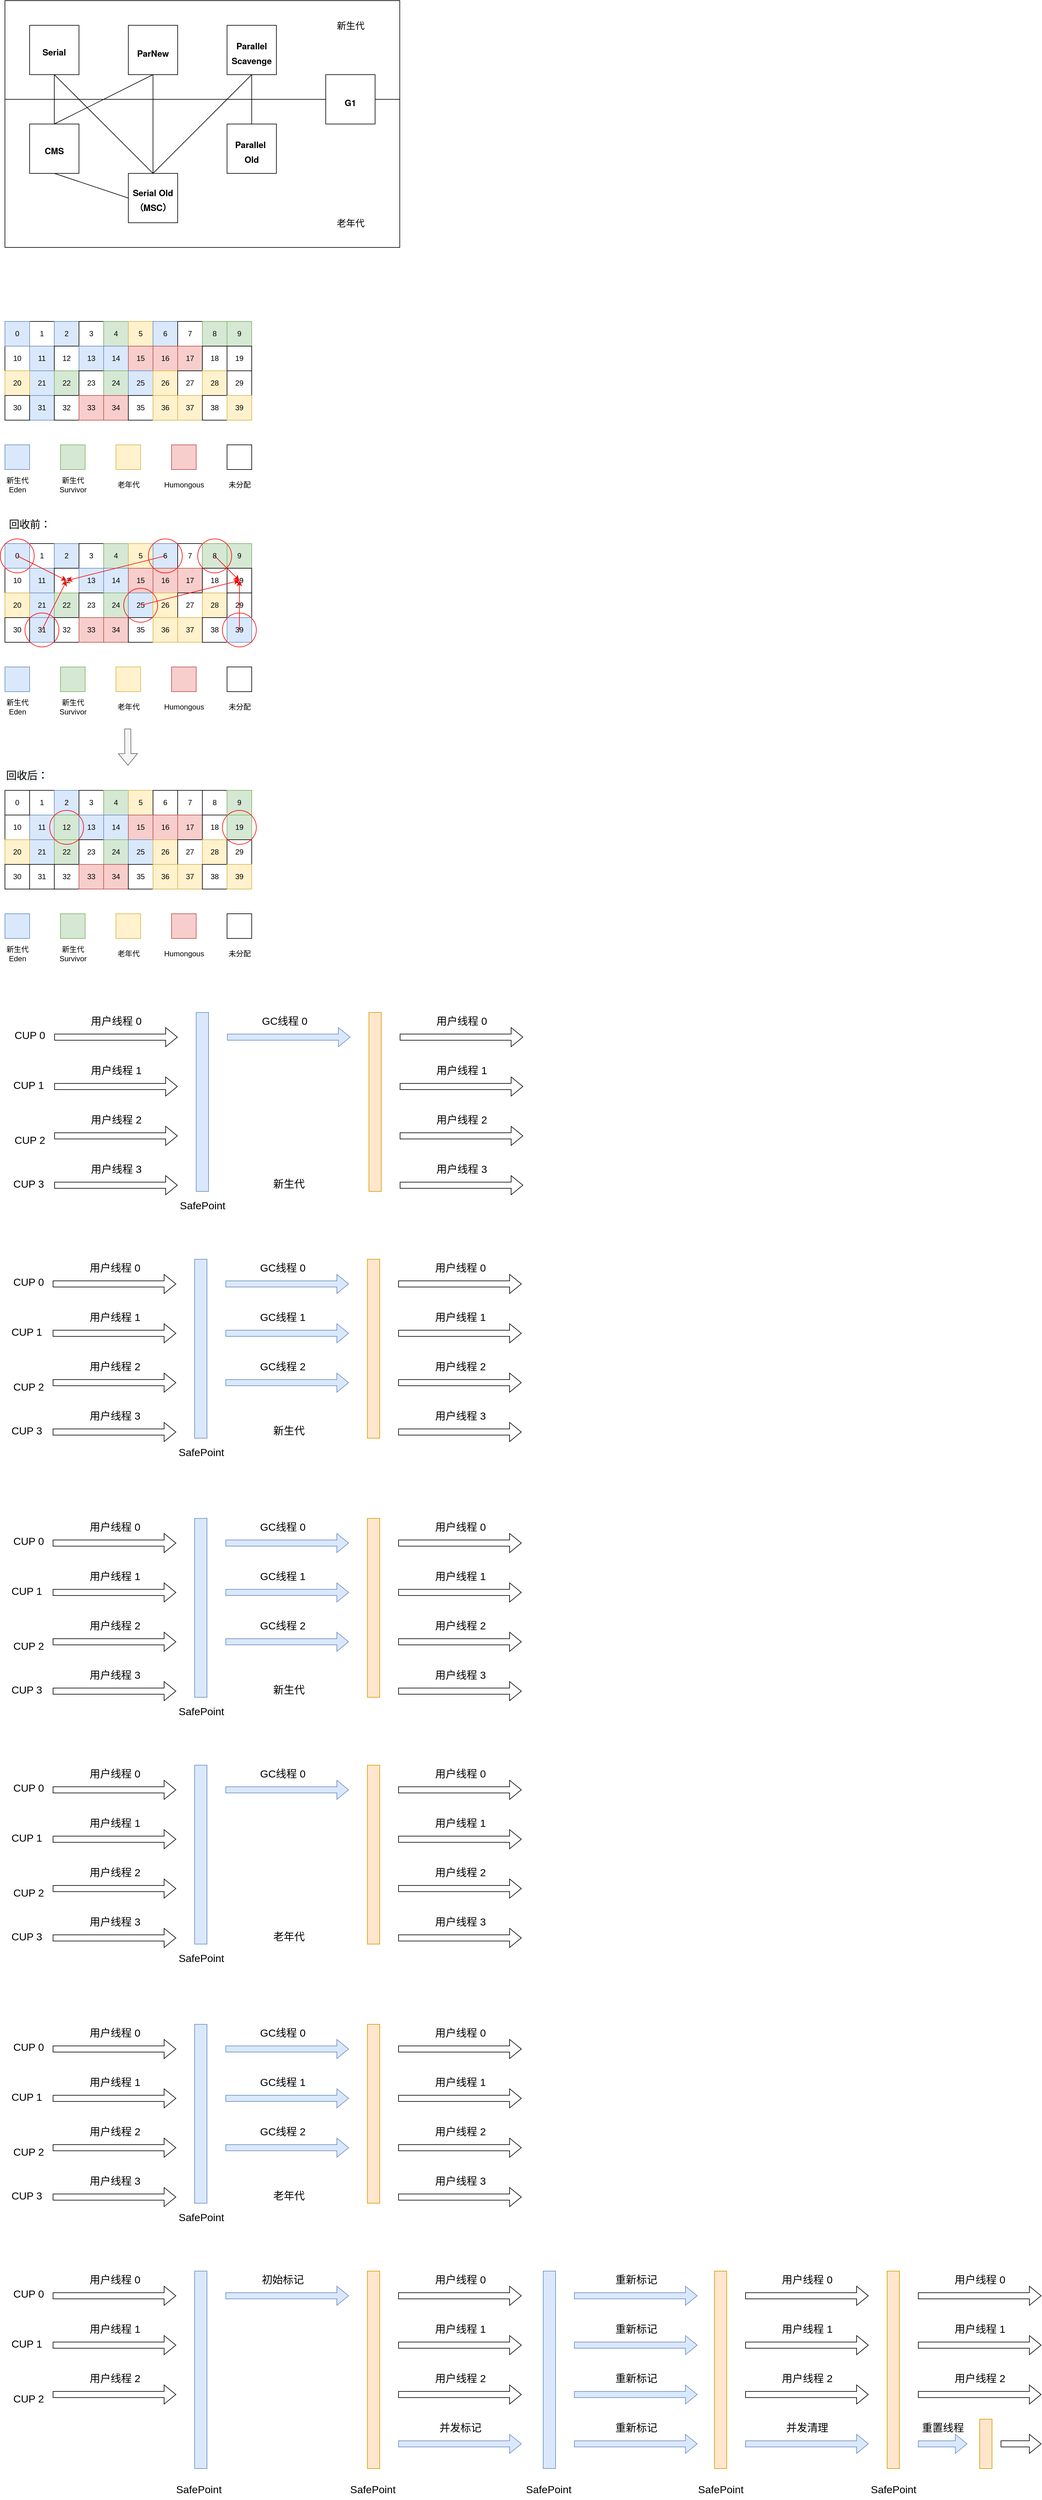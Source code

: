 <mxfile version="15.5.8" type="github">
  <diagram id="IbEJ1D551MVXqkJzMIXQ" name="Page-1">
    <mxGraphModel dx="1117" dy="1792" grid="1" gridSize="10" guides="1" tooltips="1" connect="1" arrows="1" fold="1" page="1" pageScale="1" pageWidth="827" pageHeight="1169" math="0" shadow="0">
      <root>
        <mxCell id="0" />
        <mxCell id="1" parent="0" />
        <mxCell id="F9FG4eQkzShsE74ImcSE-19" value="" style="rounded=0;whiteSpace=wrap;html=1;fillColor=none;" parent="1" vertex="1">
          <mxGeometry x="40" y="-200" width="640" height="160" as="geometry" />
        </mxCell>
        <mxCell id="F9FG4eQkzShsE74ImcSE-20" style="edgeStyle=none;shape=link;rounded=0;orthogonalLoop=1;jettySize=auto;html=1;exitX=0.5;exitY=1;exitDx=0;exitDy=0;endArrow=none;endFill=0;" parent="1" source="F9FG4eQkzShsE74ImcSE-19" target="F9FG4eQkzShsE74ImcSE-19" edge="1">
          <mxGeometry relative="1" as="geometry" />
        </mxCell>
        <mxCell id="F9FG4eQkzShsE74ImcSE-17" value="" style="group" parent="1" vertex="1" connectable="0">
          <mxGeometry x="80" y="-160" width="610" height="360" as="geometry" />
        </mxCell>
        <mxCell id="F9FG4eQkzShsE74ImcSE-22" value="" style="rounded=0;whiteSpace=wrap;html=1;fillColor=none;" parent="F9FG4eQkzShsE74ImcSE-17" vertex="1">
          <mxGeometry x="-40" y="120" width="640" height="240" as="geometry" />
        </mxCell>
        <mxCell id="F9FG4eQkzShsE74ImcSE-1" value="&lt;h3 id=&quot;Serial%E6%94%B6%E9%9B%86%E5%99%A8&quot; style=&quot;margin: 12px 0px 8px ; padding: 0px ; font-size: 14px ; box-sizing: border-box ; list-style: inherit ; line-height: 24px ; font-family: &amp;#34;pingfang sc&amp;#34; , &amp;#34;helvetica neue&amp;#34; , &amp;#34;arial&amp;#34; , &amp;#34;hiragino sans gb&amp;#34; , &amp;#34;microsoft yahei ui&amp;#34; , &amp;#34;microsoft yahei&amp;#34; , &amp;#34;simsun&amp;#34; , sans-serif ; background-color: rgb(255 , 255 , 255)&quot;&gt;Serial&lt;/h3&gt;" style="whiteSpace=wrap;html=1;aspect=fixed;" parent="F9FG4eQkzShsE74ImcSE-17" vertex="1">
          <mxGeometry width="80" height="80" as="geometry" />
        </mxCell>
        <mxCell id="F9FG4eQkzShsE74ImcSE-2" value="&lt;h3 id=&quot;ParNew-%E6%94%B6%E9%9B%86%E5%99%A8&quot; style=&quot;margin: 16px 0px 8px ; padding: 0px ; font-size: 14px ; box-sizing: border-box ; list-style: inherit ; line-height: 24px ; font-family: &amp;#34;pingfang sc&amp;#34; , &amp;#34;helvetica neue&amp;#34; , &amp;#34;arial&amp;#34; , &amp;#34;hiragino sans gb&amp;#34; , &amp;#34;microsoft yahei ui&amp;#34; , &amp;#34;microsoft yahei&amp;#34; , &amp;#34;simsun&amp;#34; , sans-serif ; background-color: rgb(255 , 255 , 255)&quot;&gt;ParNew &lt;/h3&gt;" style="whiteSpace=wrap;html=1;aspect=fixed;" parent="F9FG4eQkzShsE74ImcSE-17" vertex="1">
          <mxGeometry x="160" width="80" height="80" as="geometry" />
        </mxCell>
        <mxCell id="F9FG4eQkzShsE74ImcSE-14" style="edgeStyle=none;rounded=0;orthogonalLoop=1;jettySize=auto;html=1;exitX=0.5;exitY=1;exitDx=0;exitDy=0;endArrow=none;endFill=0;" parent="F9FG4eQkzShsE74ImcSE-17" source="F9FG4eQkzShsE74ImcSE-3" edge="1">
          <mxGeometry relative="1" as="geometry">
            <mxPoint x="200" y="240" as="targetPoint" />
          </mxGeometry>
        </mxCell>
        <mxCell id="F9FG4eQkzShsE74ImcSE-3" value="&lt;h3 id=&quot;Parallel-Scavenge-%E6%94%B6%E9%9B%86%E5%99%A8&quot; style=&quot;margin: 16px 0px 8px ; padding: 0px ; font-size: 14px ; box-sizing: border-box ; list-style: inherit ; line-height: 24px ; font-family: &amp;#34;pingfang sc&amp;#34; , &amp;#34;helvetica neue&amp;#34; , &amp;#34;arial&amp;#34; , &amp;#34;hiragino sans gb&amp;#34; , &amp;#34;microsoft yahei ui&amp;#34; , &amp;#34;microsoft yahei&amp;#34; , &amp;#34;simsun&amp;#34; , sans-serif ; background-color: rgb(255 , 255 , 255)&quot;&gt;Parallel Scavenge &lt;/h3&gt;" style="whiteSpace=wrap;html=1;aspect=fixed;" parent="F9FG4eQkzShsE74ImcSE-17" vertex="1">
          <mxGeometry x="320" width="80" height="80" as="geometry" />
        </mxCell>
        <mxCell id="F9FG4eQkzShsE74ImcSE-4" value="&lt;h3 id=&quot;Serial%E6%94%B6%E9%9B%86%E5%99%A8&quot; style=&quot;margin: 12px 0px 8px ; padding: 0px ; font-size: 14px ; box-sizing: border-box ; list-style: inherit ; line-height: 24px ; font-family: &amp;#34;pingfang sc&amp;#34; , &amp;#34;helvetica neue&amp;#34; , &amp;#34;arial&amp;#34; , &amp;#34;hiragino sans gb&amp;#34; , &amp;#34;microsoft yahei ui&amp;#34; , &amp;#34;microsoft yahei&amp;#34; , &amp;#34;simsun&amp;#34; , sans-serif ; background-color: rgb(255 , 255 , 255)&quot;&gt;CMS&lt;/h3&gt;" style="whiteSpace=wrap;html=1;aspect=fixed;" parent="F9FG4eQkzShsE74ImcSE-17" vertex="1">
          <mxGeometry y="160" width="80" height="80" as="geometry" />
        </mxCell>
        <mxCell id="F9FG4eQkzShsE74ImcSE-7" style="edgeStyle=orthogonalEdgeStyle;rounded=0;orthogonalLoop=1;jettySize=auto;html=1;endArrow=none;endFill=0;" parent="F9FG4eQkzShsE74ImcSE-17" source="F9FG4eQkzShsE74ImcSE-1" target="F9FG4eQkzShsE74ImcSE-4" edge="1">
          <mxGeometry relative="1" as="geometry" />
        </mxCell>
        <mxCell id="F9FG4eQkzShsE74ImcSE-8" style="rounded=0;orthogonalLoop=1;jettySize=auto;html=1;entryX=0.5;entryY=0;entryDx=0;entryDy=0;exitX=0.5;exitY=1;exitDx=0;exitDy=0;exitPerimeter=0;endArrow=none;endFill=0;" parent="F9FG4eQkzShsE74ImcSE-17" source="F9FG4eQkzShsE74ImcSE-2" target="F9FG4eQkzShsE74ImcSE-4" edge="1">
          <mxGeometry relative="1" as="geometry" />
        </mxCell>
        <mxCell id="F9FG4eQkzShsE74ImcSE-5" value="&lt;h3 id=&quot;Parallel-Scavenge-%E6%94%B6%E9%9B%86%E5%99%A8&quot; style=&quot;margin: 16px 0px 8px ; padding: 0px ; font-size: 14px ; box-sizing: border-box ; list-style: inherit ; line-height: 24px ; font-family: &amp;#34;pingfang sc&amp;#34; , &amp;#34;helvetica neue&amp;#34; , &amp;#34;arial&amp;#34; , &amp;#34;hiragino sans gb&amp;#34; , &amp;#34;microsoft yahei ui&amp;#34; , &amp;#34;microsoft yahei&amp;#34; , &amp;#34;simsun&amp;#34; , sans-serif ; background-color: rgb(255 , 255 , 255)&quot;&gt;Parallel&amp;nbsp; Old&lt;/h3&gt;" style="whiteSpace=wrap;html=1;aspect=fixed;" parent="F9FG4eQkzShsE74ImcSE-17" vertex="1">
          <mxGeometry x="320" y="160" width="80" height="80" as="geometry" />
        </mxCell>
        <mxCell id="F9FG4eQkzShsE74ImcSE-9" value="" style="edgeStyle=none;rounded=0;orthogonalLoop=1;jettySize=auto;html=1;endArrow=none;endFill=0;" parent="F9FG4eQkzShsE74ImcSE-17" source="F9FG4eQkzShsE74ImcSE-3" target="F9FG4eQkzShsE74ImcSE-5" edge="1">
          <mxGeometry relative="1" as="geometry" />
        </mxCell>
        <mxCell id="F9FG4eQkzShsE74ImcSE-6" value="&lt;h3 id=&quot;Serial%E6%94%B6%E9%9B%86%E5%99%A8&quot; style=&quot;margin: 12px 0px 8px ; padding: 0px ; font-size: 14px ; box-sizing: border-box ; list-style: inherit ; line-height: 24px ; font-family: &amp;#34;pingfang sc&amp;#34; , &amp;#34;helvetica neue&amp;#34; , &amp;#34;arial&amp;#34; , &amp;#34;hiragino sans gb&amp;#34; , &amp;#34;microsoft yahei ui&amp;#34; , &amp;#34;microsoft yahei&amp;#34; , &amp;#34;simsun&amp;#34; , sans-serif ; background-color: rgb(255 , 255 , 255)&quot;&gt;Serial Old（MSC）&lt;/h3&gt;" style="whiteSpace=wrap;html=1;aspect=fixed;" parent="F9FG4eQkzShsE74ImcSE-17" vertex="1">
          <mxGeometry x="160" y="240" width="80" height="80" as="geometry" />
        </mxCell>
        <mxCell id="F9FG4eQkzShsE74ImcSE-12" style="edgeStyle=none;rounded=0;orthogonalLoop=1;jettySize=auto;html=1;exitX=0.5;exitY=1;exitDx=0;exitDy=0;entryX=0.5;entryY=0;entryDx=0;entryDy=0;endArrow=none;endFill=0;" parent="F9FG4eQkzShsE74ImcSE-17" source="F9FG4eQkzShsE74ImcSE-1" target="F9FG4eQkzShsE74ImcSE-6" edge="1">
          <mxGeometry relative="1" as="geometry" />
        </mxCell>
        <mxCell id="F9FG4eQkzShsE74ImcSE-13" style="edgeStyle=none;rounded=0;orthogonalLoop=1;jettySize=auto;html=1;endArrow=none;endFill=0;" parent="F9FG4eQkzShsE74ImcSE-17" source="F9FG4eQkzShsE74ImcSE-2" target="F9FG4eQkzShsE74ImcSE-6" edge="1">
          <mxGeometry relative="1" as="geometry" />
        </mxCell>
        <mxCell id="F9FG4eQkzShsE74ImcSE-10" style="edgeStyle=none;rounded=0;orthogonalLoop=1;jettySize=auto;html=1;entryX=0;entryY=0.5;entryDx=0;entryDy=0;exitX=0.5;exitY=1;exitDx=0;exitDy=0;endArrow=none;endFill=0;" parent="F9FG4eQkzShsE74ImcSE-17" source="F9FG4eQkzShsE74ImcSE-4" target="F9FG4eQkzShsE74ImcSE-6" edge="1">
          <mxGeometry relative="1" as="geometry" />
        </mxCell>
        <mxCell id="F9FG4eQkzShsE74ImcSE-15" value="&lt;h3 id=&quot;Parallel-Scavenge-%E6%94%B6%E9%9B%86%E5%99%A8&quot; style=&quot;margin: 16px 0px 8px ; padding: 0px ; font-size: 14px ; box-sizing: border-box ; list-style: inherit ; line-height: 24px ; font-family: &amp;#34;pingfang sc&amp;#34; , &amp;#34;helvetica neue&amp;#34; , &amp;#34;arial&amp;#34; , &amp;#34;hiragino sans gb&amp;#34; , &amp;#34;microsoft yahei ui&amp;#34; , &amp;#34;microsoft yahei&amp;#34; , &amp;#34;simsun&amp;#34; , sans-serif ; background-color: rgb(255 , 255 , 255)&quot;&gt;G1&lt;/h3&gt;" style="whiteSpace=wrap;html=1;aspect=fixed;" parent="F9FG4eQkzShsE74ImcSE-17" vertex="1">
          <mxGeometry x="480" y="80" width="80" height="80" as="geometry" />
        </mxCell>
        <mxCell id="F9FG4eQkzShsE74ImcSE-24" value="&lt;font style=&quot;font-size: 15px&quot;&gt;老年代&lt;/font&gt;" style="text;html=1;align=center;verticalAlign=middle;resizable=0;points=[];autosize=1;strokeColor=none;fillColor=none;" parent="F9FG4eQkzShsE74ImcSE-17" vertex="1">
          <mxGeometry x="490" y="310" width="60" height="20" as="geometry" />
        </mxCell>
        <mxCell id="F9FG4eQkzShsE74ImcSE-23" value="&lt;font style=&quot;font-size: 15px&quot;&gt;新生代&lt;/font&gt;" style="text;html=1;align=center;verticalAlign=middle;resizable=0;points=[];autosize=1;strokeColor=none;fillColor=none;" parent="1" vertex="1">
          <mxGeometry x="570" y="-170" width="60" height="20" as="geometry" />
        </mxCell>
        <mxCell id="F-fQVEJbsh3zWQuOM8TA-1" value="1" style="whiteSpace=wrap;html=1;aspect=fixed;" vertex="1" parent="1">
          <mxGeometry x="80" y="320" width="40" height="40" as="geometry" />
        </mxCell>
        <mxCell id="F-fQVEJbsh3zWQuOM8TA-2" value="2" style="whiteSpace=wrap;html=1;aspect=fixed;fillColor=#dae8fc;strokeColor=#6c8ebf;" vertex="1" parent="1">
          <mxGeometry x="120" y="320" width="40" height="40" as="geometry" />
        </mxCell>
        <mxCell id="F-fQVEJbsh3zWQuOM8TA-3" value="3" style="whiteSpace=wrap;html=1;aspect=fixed;" vertex="1" parent="1">
          <mxGeometry x="160" y="320" width="40" height="40" as="geometry" />
        </mxCell>
        <mxCell id="F-fQVEJbsh3zWQuOM8TA-4" value="4" style="whiteSpace=wrap;html=1;aspect=fixed;fillColor=#d5e8d4;strokeColor=#82b366;" vertex="1" parent="1">
          <mxGeometry x="200" y="320" width="40" height="40" as="geometry" />
        </mxCell>
        <mxCell id="F-fQVEJbsh3zWQuOM8TA-5" value="5" style="whiteSpace=wrap;html=1;aspect=fixed;fillColor=#fff2cc;strokeColor=#d6b656;" vertex="1" parent="1">
          <mxGeometry x="240" y="320" width="40" height="40" as="geometry" />
        </mxCell>
        <mxCell id="F-fQVEJbsh3zWQuOM8TA-6" value="6" style="whiteSpace=wrap;html=1;aspect=fixed;fillColor=#dae8fc;strokeColor=#6c8ebf;" vertex="1" parent="1">
          <mxGeometry x="280" y="320" width="40" height="40" as="geometry" />
        </mxCell>
        <mxCell id="F-fQVEJbsh3zWQuOM8TA-7" value="7" style="whiteSpace=wrap;html=1;aspect=fixed;" vertex="1" parent="1">
          <mxGeometry x="320" y="320" width="40" height="40" as="geometry" />
        </mxCell>
        <mxCell id="F-fQVEJbsh3zWQuOM8TA-8" value="8" style="whiteSpace=wrap;html=1;aspect=fixed;fillColor=#d5e8d4;strokeColor=#82b366;" vertex="1" parent="1">
          <mxGeometry x="360" y="320" width="40" height="40" as="geometry" />
        </mxCell>
        <mxCell id="F-fQVEJbsh3zWQuOM8TA-9" value="9" style="whiteSpace=wrap;html=1;aspect=fixed;fillColor=#d5e8d4;strokeColor=#82b366;" vertex="1" parent="1">
          <mxGeometry x="400" y="320" width="40" height="40" as="geometry" />
        </mxCell>
        <mxCell id="F-fQVEJbsh3zWQuOM8TA-10" value="10" style="whiteSpace=wrap;html=1;aspect=fixed;" vertex="1" parent="1">
          <mxGeometry x="40" y="360" width="40" height="40" as="geometry" />
        </mxCell>
        <mxCell id="F-fQVEJbsh3zWQuOM8TA-11" value="11" style="whiteSpace=wrap;html=1;aspect=fixed;fillColor=#dae8fc;strokeColor=#6c8ebf;" vertex="1" parent="1">
          <mxGeometry x="80" y="360" width="40" height="40" as="geometry" />
        </mxCell>
        <mxCell id="F-fQVEJbsh3zWQuOM8TA-12" value="12" style="whiteSpace=wrap;html=1;aspect=fixed;" vertex="1" parent="1">
          <mxGeometry x="120" y="360" width="40" height="40" as="geometry" />
        </mxCell>
        <mxCell id="F-fQVEJbsh3zWQuOM8TA-13" value="13" style="whiteSpace=wrap;html=1;aspect=fixed;fillColor=#dae8fc;strokeColor=#6c8ebf;" vertex="1" parent="1">
          <mxGeometry x="160" y="360" width="40" height="40" as="geometry" />
        </mxCell>
        <mxCell id="F-fQVEJbsh3zWQuOM8TA-15" value="14" style="whiteSpace=wrap;html=1;aspect=fixed;fillColor=#dae8fc;strokeColor=#6c8ebf;" vertex="1" parent="1">
          <mxGeometry x="200" y="360" width="40" height="40" as="geometry" />
        </mxCell>
        <mxCell id="F-fQVEJbsh3zWQuOM8TA-16" value="15" style="whiteSpace=wrap;html=1;aspect=fixed;fillColor=#f8cecc;strokeColor=#b85450;" vertex="1" parent="1">
          <mxGeometry x="240" y="360" width="40" height="40" as="geometry" />
        </mxCell>
        <mxCell id="F-fQVEJbsh3zWQuOM8TA-17" value="16" style="whiteSpace=wrap;html=1;aspect=fixed;fillColor=#f8cecc;strokeColor=#b85450;" vertex="1" parent="1">
          <mxGeometry x="280" y="360" width="40" height="40" as="geometry" />
        </mxCell>
        <mxCell id="F-fQVEJbsh3zWQuOM8TA-18" value="0" style="whiteSpace=wrap;html=1;aspect=fixed;fillColor=#dae8fc;strokeColor=#6c8ebf;" vertex="1" parent="1">
          <mxGeometry x="40" y="320" width="40" height="40" as="geometry" />
        </mxCell>
        <mxCell id="F-fQVEJbsh3zWQuOM8TA-19" value="17" style="whiteSpace=wrap;html=1;aspect=fixed;fillColor=#f8cecc;strokeColor=#b85450;" vertex="1" parent="1">
          <mxGeometry x="320" y="360" width="40" height="40" as="geometry" />
        </mxCell>
        <mxCell id="F-fQVEJbsh3zWQuOM8TA-20" value="18" style="whiteSpace=wrap;html=1;aspect=fixed;" vertex="1" parent="1">
          <mxGeometry x="360" y="360" width="40" height="40" as="geometry" />
        </mxCell>
        <mxCell id="F-fQVEJbsh3zWQuOM8TA-21" value="19" style="whiteSpace=wrap;html=1;aspect=fixed;" vertex="1" parent="1">
          <mxGeometry x="400" y="360" width="40" height="40" as="geometry" />
        </mxCell>
        <mxCell id="F-fQVEJbsh3zWQuOM8TA-22" value="21" style="whiteSpace=wrap;html=1;aspect=fixed;fillColor=#dae8fc;strokeColor=#6c8ebf;" vertex="1" parent="1">
          <mxGeometry x="80" y="400" width="40" height="40" as="geometry" />
        </mxCell>
        <mxCell id="F-fQVEJbsh3zWQuOM8TA-23" value="22" style="whiteSpace=wrap;html=1;aspect=fixed;fillColor=#d5e8d4;strokeColor=#82b366;" vertex="1" parent="1">
          <mxGeometry x="120" y="400" width="40" height="40" as="geometry" />
        </mxCell>
        <mxCell id="F-fQVEJbsh3zWQuOM8TA-24" value="23" style="whiteSpace=wrap;html=1;aspect=fixed;" vertex="1" parent="1">
          <mxGeometry x="160" y="400" width="40" height="40" as="geometry" />
        </mxCell>
        <mxCell id="F-fQVEJbsh3zWQuOM8TA-25" value="24" style="whiteSpace=wrap;html=1;aspect=fixed;fillColor=#d5e8d4;strokeColor=#82b366;" vertex="1" parent="1">
          <mxGeometry x="200" y="400" width="40" height="40" as="geometry" />
        </mxCell>
        <mxCell id="F-fQVEJbsh3zWQuOM8TA-26" value="25" style="whiteSpace=wrap;html=1;aspect=fixed;fillColor=#dae8fc;strokeColor=#6c8ebf;" vertex="1" parent="1">
          <mxGeometry x="240" y="400" width="40" height="40" as="geometry" />
        </mxCell>
        <mxCell id="F-fQVEJbsh3zWQuOM8TA-27" value="26" style="whiteSpace=wrap;html=1;aspect=fixed;fillColor=#fff2cc;strokeColor=#d6b656;" vertex="1" parent="1">
          <mxGeometry x="280" y="400" width="40" height="40" as="geometry" />
        </mxCell>
        <mxCell id="F-fQVEJbsh3zWQuOM8TA-28" value="27" style="whiteSpace=wrap;html=1;aspect=fixed;" vertex="1" parent="1">
          <mxGeometry x="320" y="400" width="40" height="40" as="geometry" />
        </mxCell>
        <mxCell id="F-fQVEJbsh3zWQuOM8TA-29" value="28" style="whiteSpace=wrap;html=1;aspect=fixed;fillColor=#fff2cc;strokeColor=#d6b656;" vertex="1" parent="1">
          <mxGeometry x="360" y="400" width="40" height="40" as="geometry" />
        </mxCell>
        <mxCell id="F-fQVEJbsh3zWQuOM8TA-30" value="29" style="whiteSpace=wrap;html=1;aspect=fixed;" vertex="1" parent="1">
          <mxGeometry x="400" y="400" width="40" height="40" as="geometry" />
        </mxCell>
        <mxCell id="F-fQVEJbsh3zWQuOM8TA-31" value="20" style="whiteSpace=wrap;html=1;aspect=fixed;fillColor=#fff2cc;strokeColor=#d6b656;" vertex="1" parent="1">
          <mxGeometry x="40" y="400" width="40" height="40" as="geometry" />
        </mxCell>
        <mxCell id="F-fQVEJbsh3zWQuOM8TA-42" value="31" style="whiteSpace=wrap;html=1;aspect=fixed;fillColor=#dae8fc;strokeColor=#6c8ebf;" vertex="1" parent="1">
          <mxGeometry x="80" y="440" width="40" height="40" as="geometry" />
        </mxCell>
        <mxCell id="F-fQVEJbsh3zWQuOM8TA-43" value="32" style="whiteSpace=wrap;html=1;aspect=fixed;" vertex="1" parent="1">
          <mxGeometry x="120" y="440" width="40" height="40" as="geometry" />
        </mxCell>
        <mxCell id="F-fQVEJbsh3zWQuOM8TA-44" value="33" style="whiteSpace=wrap;html=1;aspect=fixed;fillColor=#f8cecc;strokeColor=#b85450;" vertex="1" parent="1">
          <mxGeometry x="160" y="440" width="40" height="40" as="geometry" />
        </mxCell>
        <mxCell id="F-fQVEJbsh3zWQuOM8TA-45" value="34" style="whiteSpace=wrap;html=1;aspect=fixed;fillColor=#f8cecc;strokeColor=#b85450;" vertex="1" parent="1">
          <mxGeometry x="200" y="440" width="40" height="40" as="geometry" />
        </mxCell>
        <mxCell id="F-fQVEJbsh3zWQuOM8TA-46" value="35" style="whiteSpace=wrap;html=1;aspect=fixed;" vertex="1" parent="1">
          <mxGeometry x="240" y="440" width="40" height="40" as="geometry" />
        </mxCell>
        <mxCell id="F-fQVEJbsh3zWQuOM8TA-47" value="36" style="whiteSpace=wrap;html=1;aspect=fixed;fillColor=#fff2cc;strokeColor=#d6b656;" vertex="1" parent="1">
          <mxGeometry x="280" y="440" width="40" height="40" as="geometry" />
        </mxCell>
        <mxCell id="F-fQVEJbsh3zWQuOM8TA-48" value="37" style="whiteSpace=wrap;html=1;aspect=fixed;fillColor=#fff2cc;strokeColor=#d6b656;" vertex="1" parent="1">
          <mxGeometry x="320" y="440" width="40" height="40" as="geometry" />
        </mxCell>
        <mxCell id="F-fQVEJbsh3zWQuOM8TA-49" value="38" style="whiteSpace=wrap;html=1;aspect=fixed;" vertex="1" parent="1">
          <mxGeometry x="360" y="440" width="40" height="40" as="geometry" />
        </mxCell>
        <mxCell id="F-fQVEJbsh3zWQuOM8TA-50" value="39" style="whiteSpace=wrap;html=1;aspect=fixed;fillColor=#fff2cc;strokeColor=#d6b656;" vertex="1" parent="1">
          <mxGeometry x="400" y="440" width="40" height="40" as="geometry" />
        </mxCell>
        <mxCell id="F-fQVEJbsh3zWQuOM8TA-51" value="30" style="whiteSpace=wrap;html=1;aspect=fixed;" vertex="1" parent="1">
          <mxGeometry x="40" y="440" width="40" height="40" as="geometry" />
        </mxCell>
        <mxCell id="F-fQVEJbsh3zWQuOM8TA-52" value="" style="whiteSpace=wrap;html=1;aspect=fixed;fillColor=#dae8fc;strokeColor=#6c8ebf;" vertex="1" parent="1">
          <mxGeometry x="40" y="520" width="40" height="40" as="geometry" />
        </mxCell>
        <mxCell id="F-fQVEJbsh3zWQuOM8TA-53" value="" style="whiteSpace=wrap;html=1;aspect=fixed;fillColor=#d5e8d4;strokeColor=#82b366;" vertex="1" parent="1">
          <mxGeometry x="130" y="520" width="40" height="40" as="geometry" />
        </mxCell>
        <mxCell id="F-fQVEJbsh3zWQuOM8TA-54" value="" style="whiteSpace=wrap;html=1;aspect=fixed;fillColor=#fff2cc;strokeColor=#d6b656;" vertex="1" parent="1">
          <mxGeometry x="220" y="520" width="40" height="40" as="geometry" />
        </mxCell>
        <mxCell id="F-fQVEJbsh3zWQuOM8TA-55" value="" style="whiteSpace=wrap;html=1;aspect=fixed;fillColor=#f8cecc;strokeColor=#b85450;" vertex="1" parent="1">
          <mxGeometry x="310" y="520" width="40" height="40" as="geometry" />
        </mxCell>
        <mxCell id="F-fQVEJbsh3zWQuOM8TA-56" value="新生代&lt;br&gt;Eden" style="text;html=1;align=center;verticalAlign=middle;resizable=0;points=[];autosize=1;strokeColor=none;fillColor=none;" vertex="1" parent="1">
          <mxGeometry x="35" y="570" width="50" height="30" as="geometry" />
        </mxCell>
        <mxCell id="F-fQVEJbsh3zWQuOM8TA-57" value="新生代&lt;br&gt;Survivor" style="text;html=1;align=center;verticalAlign=middle;resizable=0;points=[];autosize=1;strokeColor=none;fillColor=none;" vertex="1" parent="1">
          <mxGeometry x="120" y="570" width="60" height="30" as="geometry" />
        </mxCell>
        <mxCell id="F-fQVEJbsh3zWQuOM8TA-59" value="老年代" style="text;html=1;align=center;verticalAlign=middle;resizable=0;points=[];autosize=1;strokeColor=none;fillColor=none;" vertex="1" parent="1">
          <mxGeometry x="215" y="575" width="50" height="20" as="geometry" />
        </mxCell>
        <mxCell id="F-fQVEJbsh3zWQuOM8TA-60" value="Humongous" style="text;html=1;align=center;verticalAlign=middle;resizable=0;points=[];autosize=1;" vertex="1" parent="1">
          <mxGeometry x="290" y="575" width="80" height="20" as="geometry" />
        </mxCell>
        <mxCell id="F-fQVEJbsh3zWQuOM8TA-61" value="" style="whiteSpace=wrap;html=1;aspect=fixed;" vertex="1" parent="1">
          <mxGeometry x="400" y="520" width="40" height="40" as="geometry" />
        </mxCell>
        <mxCell id="F-fQVEJbsh3zWQuOM8TA-62" value="未分配" style="text;html=1;align=center;verticalAlign=middle;resizable=0;points=[];autosize=1;" vertex="1" parent="1">
          <mxGeometry x="395" y="575" width="50" height="20" as="geometry" />
        </mxCell>
        <mxCell id="F-fQVEJbsh3zWQuOM8TA-159" value="1" style="whiteSpace=wrap;html=1;aspect=fixed;" vertex="1" parent="1">
          <mxGeometry x="80" y="680" width="40" height="40" as="geometry" />
        </mxCell>
        <mxCell id="F-fQVEJbsh3zWQuOM8TA-160" value="2" style="whiteSpace=wrap;html=1;aspect=fixed;fillColor=#dae8fc;strokeColor=#6c8ebf;" vertex="1" parent="1">
          <mxGeometry x="120" y="680" width="40" height="40" as="geometry" />
        </mxCell>
        <mxCell id="F-fQVEJbsh3zWQuOM8TA-161" value="3" style="whiteSpace=wrap;html=1;aspect=fixed;" vertex="1" parent="1">
          <mxGeometry x="160" y="680" width="40" height="40" as="geometry" />
        </mxCell>
        <mxCell id="F-fQVEJbsh3zWQuOM8TA-162" value="4" style="whiteSpace=wrap;html=1;aspect=fixed;fillColor=#d5e8d4;strokeColor=#82b366;" vertex="1" parent="1">
          <mxGeometry x="200" y="680" width="40" height="40" as="geometry" />
        </mxCell>
        <mxCell id="F-fQVEJbsh3zWQuOM8TA-163" value="5" style="whiteSpace=wrap;html=1;aspect=fixed;fillColor=#fff2cc;strokeColor=#d6b656;" vertex="1" parent="1">
          <mxGeometry x="240" y="680" width="40" height="40" as="geometry" />
        </mxCell>
        <mxCell id="F-fQVEJbsh3zWQuOM8TA-164" value="6" style="whiteSpace=wrap;html=1;aspect=fixed;fillColor=#dae8fc;strokeColor=#6c8ebf;" vertex="1" parent="1">
          <mxGeometry x="280" y="680" width="40" height="40" as="geometry" />
        </mxCell>
        <mxCell id="F-fQVEJbsh3zWQuOM8TA-165" value="7" style="whiteSpace=wrap;html=1;aspect=fixed;" vertex="1" parent="1">
          <mxGeometry x="320" y="680" width="40" height="40" as="geometry" />
        </mxCell>
        <mxCell id="F-fQVEJbsh3zWQuOM8TA-166" value="8" style="whiteSpace=wrap;html=1;aspect=fixed;fillColor=#d5e8d4;strokeColor=#82b366;" vertex="1" parent="1">
          <mxGeometry x="360" y="680" width="40" height="40" as="geometry" />
        </mxCell>
        <mxCell id="F-fQVEJbsh3zWQuOM8TA-167" value="9" style="whiteSpace=wrap;html=1;aspect=fixed;fillColor=#d5e8d4;strokeColor=#82b366;" vertex="1" parent="1">
          <mxGeometry x="400" y="680" width="40" height="40" as="geometry" />
        </mxCell>
        <mxCell id="F-fQVEJbsh3zWQuOM8TA-168" value="10" style="whiteSpace=wrap;html=1;aspect=fixed;" vertex="1" parent="1">
          <mxGeometry x="40" y="720" width="40" height="40" as="geometry" />
        </mxCell>
        <mxCell id="F-fQVEJbsh3zWQuOM8TA-169" value="11" style="whiteSpace=wrap;html=1;aspect=fixed;fillColor=#dae8fc;strokeColor=#6c8ebf;" vertex="1" parent="1">
          <mxGeometry x="80" y="720" width="40" height="40" as="geometry" />
        </mxCell>
        <mxCell id="F-fQVEJbsh3zWQuOM8TA-170" value="12" style="whiteSpace=wrap;html=1;aspect=fixed;" vertex="1" parent="1">
          <mxGeometry x="120" y="720" width="40" height="40" as="geometry" />
        </mxCell>
        <mxCell id="F-fQVEJbsh3zWQuOM8TA-171" value="13" style="whiteSpace=wrap;html=1;aspect=fixed;fillColor=#dae8fc;strokeColor=#6c8ebf;" vertex="1" parent="1">
          <mxGeometry x="160" y="720" width="40" height="40" as="geometry" />
        </mxCell>
        <mxCell id="F-fQVEJbsh3zWQuOM8TA-172" value="14" style="whiteSpace=wrap;html=1;aspect=fixed;fillColor=#dae8fc;strokeColor=#6c8ebf;" vertex="1" parent="1">
          <mxGeometry x="200" y="720" width="40" height="40" as="geometry" />
        </mxCell>
        <mxCell id="F-fQVEJbsh3zWQuOM8TA-173" value="15" style="whiteSpace=wrap;html=1;aspect=fixed;fillColor=#f8cecc;strokeColor=#b85450;" vertex="1" parent="1">
          <mxGeometry x="240" y="720" width="40" height="40" as="geometry" />
        </mxCell>
        <mxCell id="F-fQVEJbsh3zWQuOM8TA-174" value="16" style="whiteSpace=wrap;html=1;aspect=fixed;fillColor=#f8cecc;strokeColor=#b85450;" vertex="1" parent="1">
          <mxGeometry x="280" y="720" width="40" height="40" as="geometry" />
        </mxCell>
        <mxCell id="F-fQVEJbsh3zWQuOM8TA-175" value="0" style="whiteSpace=wrap;html=1;aspect=fixed;fillColor=#dae8fc;strokeColor=#6c8ebf;" vertex="1" parent="1">
          <mxGeometry x="40" y="680" width="40" height="40" as="geometry" />
        </mxCell>
        <mxCell id="F-fQVEJbsh3zWQuOM8TA-176" value="17" style="whiteSpace=wrap;html=1;aspect=fixed;fillColor=#f8cecc;strokeColor=#b85450;" vertex="1" parent="1">
          <mxGeometry x="320" y="720" width="40" height="40" as="geometry" />
        </mxCell>
        <mxCell id="F-fQVEJbsh3zWQuOM8TA-177" value="18" style="whiteSpace=wrap;html=1;aspect=fixed;" vertex="1" parent="1">
          <mxGeometry x="360" y="720" width="40" height="40" as="geometry" />
        </mxCell>
        <mxCell id="F-fQVEJbsh3zWQuOM8TA-178" value="19" style="whiteSpace=wrap;html=1;aspect=fixed;" vertex="1" parent="1">
          <mxGeometry x="400" y="720" width="40" height="40" as="geometry" />
        </mxCell>
        <mxCell id="F-fQVEJbsh3zWQuOM8TA-179" value="21" style="whiteSpace=wrap;html=1;aspect=fixed;fillColor=#dae8fc;strokeColor=#6c8ebf;" vertex="1" parent="1">
          <mxGeometry x="80" y="760" width="40" height="40" as="geometry" />
        </mxCell>
        <mxCell id="F-fQVEJbsh3zWQuOM8TA-180" value="22" style="whiteSpace=wrap;html=1;aspect=fixed;fillColor=#d5e8d4;strokeColor=#82b366;" vertex="1" parent="1">
          <mxGeometry x="120" y="760" width="40" height="40" as="geometry" />
        </mxCell>
        <mxCell id="F-fQVEJbsh3zWQuOM8TA-181" value="23" style="whiteSpace=wrap;html=1;aspect=fixed;" vertex="1" parent="1">
          <mxGeometry x="160" y="760" width="40" height="40" as="geometry" />
        </mxCell>
        <mxCell id="F-fQVEJbsh3zWQuOM8TA-182" value="24" style="whiteSpace=wrap;html=1;aspect=fixed;fillColor=#d5e8d4;strokeColor=#82b366;" vertex="1" parent="1">
          <mxGeometry x="200" y="760" width="40" height="40" as="geometry" />
        </mxCell>
        <mxCell id="F-fQVEJbsh3zWQuOM8TA-183" value="25" style="whiteSpace=wrap;html=1;aspect=fixed;fillColor=#dae8fc;strokeColor=#6c8ebf;" vertex="1" parent="1">
          <mxGeometry x="240" y="760" width="40" height="40" as="geometry" />
        </mxCell>
        <mxCell id="F-fQVEJbsh3zWQuOM8TA-184" value="26" style="whiteSpace=wrap;html=1;aspect=fixed;fillColor=#fff2cc;strokeColor=#d6b656;" vertex="1" parent="1">
          <mxGeometry x="280" y="760" width="40" height="40" as="geometry" />
        </mxCell>
        <mxCell id="F-fQVEJbsh3zWQuOM8TA-185" value="27" style="whiteSpace=wrap;html=1;aspect=fixed;" vertex="1" parent="1">
          <mxGeometry x="320" y="760" width="40" height="40" as="geometry" />
        </mxCell>
        <mxCell id="F-fQVEJbsh3zWQuOM8TA-186" value="28" style="whiteSpace=wrap;html=1;aspect=fixed;fillColor=#fff2cc;strokeColor=#d6b656;" vertex="1" parent="1">
          <mxGeometry x="360" y="760" width="40" height="40" as="geometry" />
        </mxCell>
        <mxCell id="F-fQVEJbsh3zWQuOM8TA-187" value="29" style="whiteSpace=wrap;html=1;aspect=fixed;" vertex="1" parent="1">
          <mxGeometry x="400" y="760" width="40" height="40" as="geometry" />
        </mxCell>
        <mxCell id="F-fQVEJbsh3zWQuOM8TA-188" value="20" style="whiteSpace=wrap;html=1;aspect=fixed;fillColor=#fff2cc;strokeColor=#d6b656;" vertex="1" parent="1">
          <mxGeometry x="40" y="760" width="40" height="40" as="geometry" />
        </mxCell>
        <mxCell id="F-fQVEJbsh3zWQuOM8TA-189" value="31" style="whiteSpace=wrap;html=1;aspect=fixed;fillColor=#dae8fc;strokeColor=#6c8ebf;" vertex="1" parent="1">
          <mxGeometry x="80" y="800" width="40" height="40" as="geometry" />
        </mxCell>
        <mxCell id="F-fQVEJbsh3zWQuOM8TA-190" value="32" style="whiteSpace=wrap;html=1;aspect=fixed;" vertex="1" parent="1">
          <mxGeometry x="120" y="800" width="40" height="40" as="geometry" />
        </mxCell>
        <mxCell id="F-fQVEJbsh3zWQuOM8TA-191" value="33" style="whiteSpace=wrap;html=1;aspect=fixed;fillColor=#f8cecc;strokeColor=#b85450;" vertex="1" parent="1">
          <mxGeometry x="160" y="800" width="40" height="40" as="geometry" />
        </mxCell>
        <mxCell id="F-fQVEJbsh3zWQuOM8TA-192" value="34" style="whiteSpace=wrap;html=1;aspect=fixed;fillColor=#f8cecc;strokeColor=#b85450;" vertex="1" parent="1">
          <mxGeometry x="200" y="800" width="40" height="40" as="geometry" />
        </mxCell>
        <mxCell id="F-fQVEJbsh3zWQuOM8TA-193" value="35" style="whiteSpace=wrap;html=1;aspect=fixed;" vertex="1" parent="1">
          <mxGeometry x="240" y="800" width="40" height="40" as="geometry" />
        </mxCell>
        <mxCell id="F-fQVEJbsh3zWQuOM8TA-194" value="36" style="whiteSpace=wrap;html=1;aspect=fixed;fillColor=#fff2cc;strokeColor=#d6b656;" vertex="1" parent="1">
          <mxGeometry x="280" y="800" width="40" height="40" as="geometry" />
        </mxCell>
        <mxCell id="F-fQVEJbsh3zWQuOM8TA-195" value="37" style="whiteSpace=wrap;html=1;aspect=fixed;fillColor=#fff2cc;strokeColor=#d6b656;" vertex="1" parent="1">
          <mxGeometry x="320" y="800" width="40" height="40" as="geometry" />
        </mxCell>
        <mxCell id="F-fQVEJbsh3zWQuOM8TA-196" value="38" style="whiteSpace=wrap;html=1;aspect=fixed;" vertex="1" parent="1">
          <mxGeometry x="360" y="800" width="40" height="40" as="geometry" />
        </mxCell>
        <mxCell id="F-fQVEJbsh3zWQuOM8TA-197" value="39" style="whiteSpace=wrap;html=1;aspect=fixed;fillColor=#dae8fc;strokeColor=#6c8ebf;" vertex="1" parent="1">
          <mxGeometry x="400" y="800" width="40" height="40" as="geometry" />
        </mxCell>
        <mxCell id="F-fQVEJbsh3zWQuOM8TA-198" value="30" style="whiteSpace=wrap;html=1;aspect=fixed;" vertex="1" parent="1">
          <mxGeometry x="40" y="800" width="40" height="40" as="geometry" />
        </mxCell>
        <mxCell id="F-fQVEJbsh3zWQuOM8TA-209" value="" style="ellipse;whiteSpace=wrap;html=1;aspect=fixed;fillColor=none;strokeColor=#FF0000;" vertex="1" parent="1">
          <mxGeometry x="32.5" y="672.5" width="55" height="55" as="geometry" />
        </mxCell>
        <mxCell id="F-fQVEJbsh3zWQuOM8TA-211" value="" style="ellipse;whiteSpace=wrap;html=1;aspect=fixed;fillColor=none;strokeColor=#FF0000;" vertex="1" parent="1">
          <mxGeometry x="272.5" y="672.5" width="55" height="55" as="geometry" />
        </mxCell>
        <mxCell id="F-fQVEJbsh3zWQuOM8TA-212" value="" style="ellipse;whiteSpace=wrap;html=1;aspect=fixed;fillColor=none;strokeColor=#FF0000;" vertex="1" parent="1">
          <mxGeometry x="72.5" y="792.5" width="55" height="55" as="geometry" />
        </mxCell>
        <mxCell id="F-fQVEJbsh3zWQuOM8TA-216" value="" style="endArrow=classic;html=1;rounded=0;strokeColor=#FF0000;" edge="1" parent="1">
          <mxGeometry width="50" height="50" relative="1" as="geometry">
            <mxPoint x="60" y="700" as="sourcePoint" />
            <mxPoint x="140" y="740" as="targetPoint" />
          </mxGeometry>
        </mxCell>
        <mxCell id="F-fQVEJbsh3zWQuOM8TA-217" value="" style="endArrow=classic;html=1;rounded=0;strokeColor=#FF0000;entryX=0.5;entryY=0.5;entryDx=0;entryDy=0;entryPerimeter=0;" edge="1" parent="1" target="F-fQVEJbsh3zWQuOM8TA-170">
          <mxGeometry width="50" height="50" relative="1" as="geometry">
            <mxPoint x="100" y="820" as="sourcePoint" />
            <mxPoint x="150" y="750" as="targetPoint" />
          </mxGeometry>
        </mxCell>
        <mxCell id="F-fQVEJbsh3zWQuOM8TA-218" value="" style="endArrow=classic;html=1;rounded=0;strokeColor=#FF0000;exitX=0.5;exitY=0.5;exitDx=0;exitDy=0;exitPerimeter=0;" edge="1" parent="1" source="F-fQVEJbsh3zWQuOM8TA-211">
          <mxGeometry width="50" height="50" relative="1" as="geometry">
            <mxPoint x="80" y="720" as="sourcePoint" />
            <mxPoint x="140" y="740" as="targetPoint" />
          </mxGeometry>
        </mxCell>
        <mxCell id="F-fQVEJbsh3zWQuOM8TA-219" value="1" style="whiteSpace=wrap;html=1;aspect=fixed;" vertex="1" parent="1">
          <mxGeometry x="80" y="1080" width="40" height="40" as="geometry" />
        </mxCell>
        <mxCell id="F-fQVEJbsh3zWQuOM8TA-220" value="2" style="whiteSpace=wrap;html=1;aspect=fixed;fillColor=#dae8fc;strokeColor=#6c8ebf;" vertex="1" parent="1">
          <mxGeometry x="120" y="1080" width="40" height="40" as="geometry" />
        </mxCell>
        <mxCell id="F-fQVEJbsh3zWQuOM8TA-221" value="3" style="whiteSpace=wrap;html=1;aspect=fixed;" vertex="1" parent="1">
          <mxGeometry x="160" y="1080" width="40" height="40" as="geometry" />
        </mxCell>
        <mxCell id="F-fQVEJbsh3zWQuOM8TA-222" value="4" style="whiteSpace=wrap;html=1;aspect=fixed;fillColor=#d5e8d4;strokeColor=#82b366;" vertex="1" parent="1">
          <mxGeometry x="200" y="1080" width="40" height="40" as="geometry" />
        </mxCell>
        <mxCell id="F-fQVEJbsh3zWQuOM8TA-223" value="5" style="whiteSpace=wrap;html=1;aspect=fixed;fillColor=#fff2cc;strokeColor=#d6b656;" vertex="1" parent="1">
          <mxGeometry x="240" y="1080" width="40" height="40" as="geometry" />
        </mxCell>
        <mxCell id="F-fQVEJbsh3zWQuOM8TA-224" value="6" style="whiteSpace=wrap;html=1;aspect=fixed;" vertex="1" parent="1">
          <mxGeometry x="280" y="1080" width="40" height="40" as="geometry" />
        </mxCell>
        <mxCell id="F-fQVEJbsh3zWQuOM8TA-225" value="7" style="whiteSpace=wrap;html=1;aspect=fixed;" vertex="1" parent="1">
          <mxGeometry x="320" y="1080" width="40" height="40" as="geometry" />
        </mxCell>
        <mxCell id="F-fQVEJbsh3zWQuOM8TA-226" value="8" style="whiteSpace=wrap;html=1;aspect=fixed;" vertex="1" parent="1">
          <mxGeometry x="360" y="1080" width="40" height="40" as="geometry" />
        </mxCell>
        <mxCell id="F-fQVEJbsh3zWQuOM8TA-227" value="9" style="whiteSpace=wrap;html=1;aspect=fixed;fillColor=#d5e8d4;strokeColor=#82b366;" vertex="1" parent="1">
          <mxGeometry x="400" y="1080" width="40" height="40" as="geometry" />
        </mxCell>
        <mxCell id="F-fQVEJbsh3zWQuOM8TA-228" value="10" style="whiteSpace=wrap;html=1;aspect=fixed;" vertex="1" parent="1">
          <mxGeometry x="40" y="1120" width="40" height="40" as="geometry" />
        </mxCell>
        <mxCell id="F-fQVEJbsh3zWQuOM8TA-229" value="11" style="whiteSpace=wrap;html=1;aspect=fixed;fillColor=#dae8fc;strokeColor=#6c8ebf;" vertex="1" parent="1">
          <mxGeometry x="80" y="1120" width="40" height="40" as="geometry" />
        </mxCell>
        <mxCell id="F-fQVEJbsh3zWQuOM8TA-230" value="12" style="whiteSpace=wrap;html=1;aspect=fixed;fillColor=#d5e8d4;strokeColor=#82b366;" vertex="1" parent="1">
          <mxGeometry x="120" y="1120" width="40" height="40" as="geometry" />
        </mxCell>
        <mxCell id="F-fQVEJbsh3zWQuOM8TA-231" value="13" style="whiteSpace=wrap;html=1;aspect=fixed;fillColor=#dae8fc;strokeColor=#6c8ebf;" vertex="1" parent="1">
          <mxGeometry x="160" y="1120" width="40" height="40" as="geometry" />
        </mxCell>
        <mxCell id="F-fQVEJbsh3zWQuOM8TA-232" value="14" style="whiteSpace=wrap;html=1;aspect=fixed;fillColor=#dae8fc;strokeColor=#6c8ebf;" vertex="1" parent="1">
          <mxGeometry x="200" y="1120" width="40" height="40" as="geometry" />
        </mxCell>
        <mxCell id="F-fQVEJbsh3zWQuOM8TA-233" value="15" style="whiteSpace=wrap;html=1;aspect=fixed;fillColor=#f8cecc;strokeColor=#b85450;" vertex="1" parent="1">
          <mxGeometry x="240" y="1120" width="40" height="40" as="geometry" />
        </mxCell>
        <mxCell id="F-fQVEJbsh3zWQuOM8TA-234" value="16" style="whiteSpace=wrap;html=1;aspect=fixed;fillColor=#f8cecc;strokeColor=#b85450;" vertex="1" parent="1">
          <mxGeometry x="280" y="1120" width="40" height="40" as="geometry" />
        </mxCell>
        <mxCell id="F-fQVEJbsh3zWQuOM8TA-235" value="0" style="whiteSpace=wrap;html=1;aspect=fixed;" vertex="1" parent="1">
          <mxGeometry x="40" y="1080" width="40" height="40" as="geometry" />
        </mxCell>
        <mxCell id="F-fQVEJbsh3zWQuOM8TA-236" value="17" style="whiteSpace=wrap;html=1;aspect=fixed;fillColor=#f8cecc;strokeColor=#b85450;" vertex="1" parent="1">
          <mxGeometry x="320" y="1120" width="40" height="40" as="geometry" />
        </mxCell>
        <mxCell id="F-fQVEJbsh3zWQuOM8TA-237" value="18" style="whiteSpace=wrap;html=1;aspect=fixed;" vertex="1" parent="1">
          <mxGeometry x="360" y="1120" width="40" height="40" as="geometry" />
        </mxCell>
        <mxCell id="F-fQVEJbsh3zWQuOM8TA-238" value="19" style="whiteSpace=wrap;html=1;aspect=fixed;fillColor=#d5e8d4;strokeColor=#82b366;" vertex="1" parent="1">
          <mxGeometry x="400" y="1120" width="40" height="40" as="geometry" />
        </mxCell>
        <mxCell id="F-fQVEJbsh3zWQuOM8TA-239" value="21" style="whiteSpace=wrap;html=1;aspect=fixed;fillColor=#dae8fc;strokeColor=#6c8ebf;" vertex="1" parent="1">
          <mxGeometry x="80" y="1160" width="40" height="40" as="geometry" />
        </mxCell>
        <mxCell id="F-fQVEJbsh3zWQuOM8TA-240" value="22" style="whiteSpace=wrap;html=1;aspect=fixed;fillColor=#d5e8d4;strokeColor=#82b366;" vertex="1" parent="1">
          <mxGeometry x="120" y="1160" width="40" height="40" as="geometry" />
        </mxCell>
        <mxCell id="F-fQVEJbsh3zWQuOM8TA-241" value="23" style="whiteSpace=wrap;html=1;aspect=fixed;" vertex="1" parent="1">
          <mxGeometry x="160" y="1160" width="40" height="40" as="geometry" />
        </mxCell>
        <mxCell id="F-fQVEJbsh3zWQuOM8TA-242" value="24" style="whiteSpace=wrap;html=1;aspect=fixed;fillColor=#d5e8d4;strokeColor=#82b366;" vertex="1" parent="1">
          <mxGeometry x="200" y="1160" width="40" height="40" as="geometry" />
        </mxCell>
        <mxCell id="F-fQVEJbsh3zWQuOM8TA-243" value="25" style="whiteSpace=wrap;html=1;aspect=fixed;fillColor=#dae8fc;strokeColor=#6c8ebf;" vertex="1" parent="1">
          <mxGeometry x="240" y="1160" width="40" height="40" as="geometry" />
        </mxCell>
        <mxCell id="F-fQVEJbsh3zWQuOM8TA-244" value="26" style="whiteSpace=wrap;html=1;aspect=fixed;fillColor=#fff2cc;strokeColor=#d6b656;" vertex="1" parent="1">
          <mxGeometry x="280" y="1160" width="40" height="40" as="geometry" />
        </mxCell>
        <mxCell id="F-fQVEJbsh3zWQuOM8TA-245" value="27" style="whiteSpace=wrap;html=1;aspect=fixed;" vertex="1" parent="1">
          <mxGeometry x="320" y="1160" width="40" height="40" as="geometry" />
        </mxCell>
        <mxCell id="F-fQVEJbsh3zWQuOM8TA-246" value="28" style="whiteSpace=wrap;html=1;aspect=fixed;fillColor=#fff2cc;strokeColor=#d6b656;" vertex="1" parent="1">
          <mxGeometry x="360" y="1160" width="40" height="40" as="geometry" />
        </mxCell>
        <mxCell id="F-fQVEJbsh3zWQuOM8TA-247" value="29" style="whiteSpace=wrap;html=1;aspect=fixed;" vertex="1" parent="1">
          <mxGeometry x="400" y="1160" width="40" height="40" as="geometry" />
        </mxCell>
        <mxCell id="F-fQVEJbsh3zWQuOM8TA-248" value="20" style="whiteSpace=wrap;html=1;aspect=fixed;fillColor=#fff2cc;strokeColor=#d6b656;" vertex="1" parent="1">
          <mxGeometry x="40" y="1160" width="40" height="40" as="geometry" />
        </mxCell>
        <mxCell id="F-fQVEJbsh3zWQuOM8TA-249" value="31" style="whiteSpace=wrap;html=1;aspect=fixed;" vertex="1" parent="1">
          <mxGeometry x="80" y="1200" width="40" height="40" as="geometry" />
        </mxCell>
        <mxCell id="F-fQVEJbsh3zWQuOM8TA-250" value="32" style="whiteSpace=wrap;html=1;aspect=fixed;" vertex="1" parent="1">
          <mxGeometry x="120" y="1200" width="40" height="40" as="geometry" />
        </mxCell>
        <mxCell id="F-fQVEJbsh3zWQuOM8TA-251" value="33" style="whiteSpace=wrap;html=1;aspect=fixed;fillColor=#f8cecc;strokeColor=#b85450;" vertex="1" parent="1">
          <mxGeometry x="160" y="1200" width="40" height="40" as="geometry" />
        </mxCell>
        <mxCell id="F-fQVEJbsh3zWQuOM8TA-252" value="34" style="whiteSpace=wrap;html=1;aspect=fixed;fillColor=#f8cecc;strokeColor=#b85450;" vertex="1" parent="1">
          <mxGeometry x="200" y="1200" width="40" height="40" as="geometry" />
        </mxCell>
        <mxCell id="F-fQVEJbsh3zWQuOM8TA-253" value="35" style="whiteSpace=wrap;html=1;aspect=fixed;" vertex="1" parent="1">
          <mxGeometry x="240" y="1200" width="40" height="40" as="geometry" />
        </mxCell>
        <mxCell id="F-fQVEJbsh3zWQuOM8TA-254" value="36" style="whiteSpace=wrap;html=1;aspect=fixed;fillColor=#fff2cc;strokeColor=#d6b656;" vertex="1" parent="1">
          <mxGeometry x="280" y="1200" width="40" height="40" as="geometry" />
        </mxCell>
        <mxCell id="F-fQVEJbsh3zWQuOM8TA-255" value="37" style="whiteSpace=wrap;html=1;aspect=fixed;fillColor=#fff2cc;strokeColor=#d6b656;" vertex="1" parent="1">
          <mxGeometry x="320" y="1200" width="40" height="40" as="geometry" />
        </mxCell>
        <mxCell id="F-fQVEJbsh3zWQuOM8TA-256" value="38" style="whiteSpace=wrap;html=1;aspect=fixed;" vertex="1" parent="1">
          <mxGeometry x="360" y="1200" width="40" height="40" as="geometry" />
        </mxCell>
        <mxCell id="F-fQVEJbsh3zWQuOM8TA-257" value="39" style="whiteSpace=wrap;html=1;aspect=fixed;fillColor=#fff2cc;strokeColor=#d6b656;" vertex="1" parent="1">
          <mxGeometry x="400" y="1200" width="40" height="40" as="geometry" />
        </mxCell>
        <mxCell id="F-fQVEJbsh3zWQuOM8TA-258" value="30" style="whiteSpace=wrap;html=1;aspect=fixed;" vertex="1" parent="1">
          <mxGeometry x="40" y="1200" width="40" height="40" as="geometry" />
        </mxCell>
        <mxCell id="F-fQVEJbsh3zWQuOM8TA-269" value="&lt;font style=&quot;font-size: 17px&quot;&gt;回收前：&lt;/font&gt;" style="text;html=1;align=center;verticalAlign=middle;resizable=0;points=[];autosize=1;strokeColor=none;fillColor=none;" vertex="1" parent="1">
          <mxGeometry x="40" y="640" width="80" height="20" as="geometry" />
        </mxCell>
        <mxCell id="F-fQVEJbsh3zWQuOM8TA-270" value="&lt;span style=&quot;color: rgb(0 , 0 , 0) ; font-family: &amp;#34;helvetica&amp;#34; ; font-size: 17px ; font-style: normal ; font-weight: 400 ; letter-spacing: normal ; text-align: center ; text-indent: 0px ; text-transform: none ; word-spacing: 0px ; background-color: rgb(248 , 249 , 250) ; display: inline ; float: none&quot;&gt;回收后：&lt;/span&gt;" style="text;whiteSpace=wrap;html=1;fontSize=17;" vertex="1" parent="1">
          <mxGeometry x="40" y="1040" width="90" height="40" as="geometry" />
        </mxCell>
        <mxCell id="F-fQVEJbsh3zWQuOM8TA-284" value="" style="ellipse;whiteSpace=wrap;html=1;aspect=fixed;fillColor=none;strokeColor=#FF0000;" vertex="1" parent="1">
          <mxGeometry x="112.5" y="1112.5" width="55" height="55" as="geometry" />
        </mxCell>
        <mxCell id="F-fQVEJbsh3zWQuOM8TA-285" value="" style="shape=flexArrow;endArrow=classic;html=1;rounded=0;fontSize=17;strokeColor=#666666;fillColor=#f5f5f5;" edge="1" parent="1">
          <mxGeometry width="50" height="50" relative="1" as="geometry">
            <mxPoint x="239" y="980" as="sourcePoint" />
            <mxPoint x="239.41" y="1040" as="targetPoint" />
          </mxGeometry>
        </mxCell>
        <mxCell id="F-fQVEJbsh3zWQuOM8TA-295" value="" style="ellipse;whiteSpace=wrap;html=1;aspect=fixed;fillColor=none;strokeColor=#FF0000;" vertex="1" parent="1">
          <mxGeometry x="352.5" y="672.5" width="55" height="55" as="geometry" />
        </mxCell>
        <mxCell id="F-fQVEJbsh3zWQuOM8TA-296" value="" style="ellipse;whiteSpace=wrap;html=1;aspect=fixed;fillColor=none;strokeColor=#FF0000;" vertex="1" parent="1">
          <mxGeometry x="232.5" y="752.5" width="55" height="55" as="geometry" />
        </mxCell>
        <mxCell id="F-fQVEJbsh3zWQuOM8TA-297" value="" style="ellipse;whiteSpace=wrap;html=1;aspect=fixed;fillColor=none;strokeColor=#FF0000;" vertex="1" parent="1">
          <mxGeometry x="392.5" y="792.5" width="55" height="55" as="geometry" />
        </mxCell>
        <mxCell id="F-fQVEJbsh3zWQuOM8TA-299" value="" style="whiteSpace=wrap;html=1;aspect=fixed;fillColor=#dae8fc;strokeColor=#6c8ebf;" vertex="1" parent="1">
          <mxGeometry x="40" y="880" width="40" height="40" as="geometry" />
        </mxCell>
        <mxCell id="F-fQVEJbsh3zWQuOM8TA-300" value="" style="whiteSpace=wrap;html=1;aspect=fixed;fillColor=#d5e8d4;strokeColor=#82b366;" vertex="1" parent="1">
          <mxGeometry x="130" y="880" width="40" height="40" as="geometry" />
        </mxCell>
        <mxCell id="F-fQVEJbsh3zWQuOM8TA-301" value="" style="whiteSpace=wrap;html=1;aspect=fixed;fillColor=#fff2cc;strokeColor=#d6b656;" vertex="1" parent="1">
          <mxGeometry x="220" y="880" width="40" height="40" as="geometry" />
        </mxCell>
        <mxCell id="F-fQVEJbsh3zWQuOM8TA-302" value="" style="whiteSpace=wrap;html=1;aspect=fixed;fillColor=#f8cecc;strokeColor=#b85450;" vertex="1" parent="1">
          <mxGeometry x="310" y="880" width="40" height="40" as="geometry" />
        </mxCell>
        <mxCell id="F-fQVEJbsh3zWQuOM8TA-303" value="新生代&lt;br&gt;Eden" style="text;html=1;align=center;verticalAlign=middle;resizable=0;points=[];autosize=1;strokeColor=none;fillColor=none;" vertex="1" parent="1">
          <mxGeometry x="35" y="930" width="50" height="30" as="geometry" />
        </mxCell>
        <mxCell id="F-fQVEJbsh3zWQuOM8TA-304" value="新生代&lt;br&gt;Survivor" style="text;html=1;align=center;verticalAlign=middle;resizable=0;points=[];autosize=1;strokeColor=none;fillColor=none;" vertex="1" parent="1">
          <mxGeometry x="120" y="930" width="60" height="30" as="geometry" />
        </mxCell>
        <mxCell id="F-fQVEJbsh3zWQuOM8TA-305" value="老年代" style="text;html=1;align=center;verticalAlign=middle;resizable=0;points=[];autosize=1;strokeColor=none;fillColor=none;" vertex="1" parent="1">
          <mxGeometry x="215" y="935" width="50" height="20" as="geometry" />
        </mxCell>
        <mxCell id="F-fQVEJbsh3zWQuOM8TA-306" value="Humongous" style="text;html=1;align=center;verticalAlign=middle;resizable=0;points=[];autosize=1;" vertex="1" parent="1">
          <mxGeometry x="290" y="935" width="80" height="20" as="geometry" />
        </mxCell>
        <mxCell id="F-fQVEJbsh3zWQuOM8TA-307" value="" style="whiteSpace=wrap;html=1;aspect=fixed;" vertex="1" parent="1">
          <mxGeometry x="400" y="880" width="40" height="40" as="geometry" />
        </mxCell>
        <mxCell id="F-fQVEJbsh3zWQuOM8TA-308" value="未分配" style="text;html=1;align=center;verticalAlign=middle;resizable=0;points=[];autosize=1;" vertex="1" parent="1">
          <mxGeometry x="395" y="935" width="50" height="20" as="geometry" />
        </mxCell>
        <mxCell id="F-fQVEJbsh3zWQuOM8TA-309" value="" style="endArrow=classic;html=1;rounded=0;strokeColor=#FF0000;exitX=0.5;exitY=0.5;exitDx=0;exitDy=0;entryX=0.5;entryY=0.5;entryDx=0;entryDy=0;entryPerimeter=0;exitPerimeter=0;" edge="1" parent="1" source="F-fQVEJbsh3zWQuOM8TA-295" target="F-fQVEJbsh3zWQuOM8TA-178">
          <mxGeometry width="50" height="50" relative="1" as="geometry">
            <mxPoint x="70" y="710" as="sourcePoint" />
            <mxPoint x="150" y="750" as="targetPoint" />
          </mxGeometry>
        </mxCell>
        <mxCell id="F-fQVEJbsh3zWQuOM8TA-310" value="" style="endArrow=classic;html=1;rounded=0;strokeColor=#FF0000;exitX=0.5;exitY=0.5;exitDx=0;exitDy=0;entryX=0.5;entryY=0.5;entryDx=0;entryDy=0;entryPerimeter=0;exitPerimeter=0;" edge="1" parent="1" source="F-fQVEJbsh3zWQuOM8TA-296" target="F-fQVEJbsh3zWQuOM8TA-178">
          <mxGeometry width="50" height="50" relative="1" as="geometry">
            <mxPoint x="390" y="710" as="sourcePoint" />
            <mxPoint x="430" y="750" as="targetPoint" />
          </mxGeometry>
        </mxCell>
        <mxCell id="F-fQVEJbsh3zWQuOM8TA-311" value="" style="endArrow=classic;html=1;rounded=0;strokeColor=#FF0000;entryX=0.5;entryY=0.5;entryDx=0;entryDy=0;entryPerimeter=0;" edge="1" parent="1" target="F-fQVEJbsh3zWQuOM8TA-178">
          <mxGeometry width="50" height="50" relative="1" as="geometry">
            <mxPoint x="420" y="820" as="sourcePoint" />
            <mxPoint x="440" y="760" as="targetPoint" />
          </mxGeometry>
        </mxCell>
        <mxCell id="F-fQVEJbsh3zWQuOM8TA-312" value="" style="ellipse;whiteSpace=wrap;html=1;aspect=fixed;fillColor=none;strokeColor=#FF0000;" vertex="1" parent="1">
          <mxGeometry x="392.5" y="1112.5" width="55" height="55" as="geometry" />
        </mxCell>
        <mxCell id="F-fQVEJbsh3zWQuOM8TA-313" value="" style="whiteSpace=wrap;html=1;aspect=fixed;fillColor=#dae8fc;strokeColor=#6c8ebf;" vertex="1" parent="1">
          <mxGeometry x="40" y="1280" width="40" height="40" as="geometry" />
        </mxCell>
        <mxCell id="F-fQVEJbsh3zWQuOM8TA-314" value="" style="whiteSpace=wrap;html=1;aspect=fixed;fillColor=#d5e8d4;strokeColor=#82b366;" vertex="1" parent="1">
          <mxGeometry x="130" y="1280" width="40" height="40" as="geometry" />
        </mxCell>
        <mxCell id="F-fQVEJbsh3zWQuOM8TA-315" value="" style="whiteSpace=wrap;html=1;aspect=fixed;fillColor=#fff2cc;strokeColor=#d6b656;" vertex="1" parent="1">
          <mxGeometry x="220" y="1280" width="40" height="40" as="geometry" />
        </mxCell>
        <mxCell id="F-fQVEJbsh3zWQuOM8TA-316" value="" style="whiteSpace=wrap;html=1;aspect=fixed;fillColor=#f8cecc;strokeColor=#b85450;" vertex="1" parent="1">
          <mxGeometry x="310" y="1280" width="40" height="40" as="geometry" />
        </mxCell>
        <mxCell id="F-fQVEJbsh3zWQuOM8TA-317" value="新生代&lt;br&gt;Eden" style="text;html=1;align=center;verticalAlign=middle;resizable=0;points=[];autosize=1;strokeColor=none;fillColor=none;" vertex="1" parent="1">
          <mxGeometry x="35" y="1330" width="50" height="30" as="geometry" />
        </mxCell>
        <mxCell id="F-fQVEJbsh3zWQuOM8TA-318" value="新生代&lt;br&gt;Survivor" style="text;html=1;align=center;verticalAlign=middle;resizable=0;points=[];autosize=1;strokeColor=none;fillColor=none;" vertex="1" parent="1">
          <mxGeometry x="120" y="1330" width="60" height="30" as="geometry" />
        </mxCell>
        <mxCell id="F-fQVEJbsh3zWQuOM8TA-319" value="老年代" style="text;html=1;align=center;verticalAlign=middle;resizable=0;points=[];autosize=1;strokeColor=none;fillColor=none;" vertex="1" parent="1">
          <mxGeometry x="215" y="1335" width="50" height="20" as="geometry" />
        </mxCell>
        <mxCell id="F-fQVEJbsh3zWQuOM8TA-320" value="Humongous" style="text;html=1;align=center;verticalAlign=middle;resizable=0;points=[];autosize=1;" vertex="1" parent="1">
          <mxGeometry x="290" y="1335" width="80" height="20" as="geometry" />
        </mxCell>
        <mxCell id="F-fQVEJbsh3zWQuOM8TA-321" value="" style="whiteSpace=wrap;html=1;aspect=fixed;" vertex="1" parent="1">
          <mxGeometry x="400" y="1280" width="40" height="40" as="geometry" />
        </mxCell>
        <mxCell id="F-fQVEJbsh3zWQuOM8TA-322" value="未分配" style="text;html=1;align=center;verticalAlign=middle;resizable=0;points=[];autosize=1;" vertex="1" parent="1">
          <mxGeometry x="395" y="1335" width="50" height="20" as="geometry" />
        </mxCell>
        <mxCell id="F-fQVEJbsh3zWQuOM8TA-325" value="" style="shape=flexArrow;endArrow=classic;html=1;rounded=0;fontSize=17;strokeColor=#000000;" edge="1" parent="1">
          <mxGeometry width="50" height="50" relative="1" as="geometry">
            <mxPoint x="120" y="1480" as="sourcePoint" />
            <mxPoint x="320" y="1480" as="targetPoint" />
          </mxGeometry>
        </mxCell>
        <mxCell id="F-fQVEJbsh3zWQuOM8TA-326" value="用户线程 0" style="text;html=1;align=center;verticalAlign=middle;resizable=0;points=[];autosize=1;strokeColor=none;fillColor=none;fontSize=17;" vertex="1" parent="1">
          <mxGeometry x="170" y="1440" width="100" height="30" as="geometry" />
        </mxCell>
        <mxCell id="F-fQVEJbsh3zWQuOM8TA-327" value="" style="rounded=0;whiteSpace=wrap;html=1;fontSize=17;strokeColor=#6c8ebf;fillColor=#dae8fc;" vertex="1" parent="1">
          <mxGeometry x="350" y="1440" width="20" height="290" as="geometry" />
        </mxCell>
        <mxCell id="F-fQVEJbsh3zWQuOM8TA-329" value="" style="shape=flexArrow;endArrow=classic;html=1;rounded=0;fontSize=17;strokeColor=#6c8ebf;fillColor=#dae8fc;" edge="1" parent="1">
          <mxGeometry width="50" height="50" relative="1" as="geometry">
            <mxPoint x="400" y="1480" as="sourcePoint" />
            <mxPoint x="600" y="1480" as="targetPoint" />
          </mxGeometry>
        </mxCell>
        <mxCell id="F-fQVEJbsh3zWQuOM8TA-330" value="GC线程 0" style="text;html=1;align=center;verticalAlign=middle;resizable=0;points=[];autosize=1;strokeColor=none;fillColor=none;fontSize=17;" vertex="1" parent="1">
          <mxGeometry x="447.5" y="1440" width="90" height="30" as="geometry" />
        </mxCell>
        <mxCell id="F-fQVEJbsh3zWQuOM8TA-331" value="" style="rounded=0;whiteSpace=wrap;html=1;fontSize=17;strokeColor=#d79b00;fillColor=#ffe6cc;" vertex="1" parent="1">
          <mxGeometry x="630" y="1440" width="20" height="290" as="geometry" />
        </mxCell>
        <mxCell id="F-fQVEJbsh3zWQuOM8TA-332" value="" style="shape=flexArrow;endArrow=classic;html=1;rounded=0;fontSize=17;strokeColor=#000000;" edge="1" parent="1">
          <mxGeometry width="50" height="50" relative="1" as="geometry">
            <mxPoint x="120" y="1560.0" as="sourcePoint" />
            <mxPoint x="320" y="1560.0" as="targetPoint" />
          </mxGeometry>
        </mxCell>
        <mxCell id="F-fQVEJbsh3zWQuOM8TA-333" value="用户线程 1" style="text;html=1;align=center;verticalAlign=middle;resizable=0;points=[];autosize=1;strokeColor=none;fillColor=none;fontSize=17;" vertex="1" parent="1">
          <mxGeometry x="170" y="1520" width="100" height="30" as="geometry" />
        </mxCell>
        <mxCell id="F-fQVEJbsh3zWQuOM8TA-334" value="" style="shape=flexArrow;endArrow=classic;html=1;rounded=0;fontSize=17;strokeColor=#000000;" edge="1" parent="1">
          <mxGeometry width="50" height="50" relative="1" as="geometry">
            <mxPoint x="120" y="1640.0" as="sourcePoint" />
            <mxPoint x="320" y="1640.0" as="targetPoint" />
          </mxGeometry>
        </mxCell>
        <mxCell id="F-fQVEJbsh3zWQuOM8TA-335" value="用户线程 2" style="text;html=1;align=center;verticalAlign=middle;resizable=0;points=[];autosize=1;strokeColor=none;fillColor=none;fontSize=17;" vertex="1" parent="1">
          <mxGeometry x="170" y="1600" width="100" height="30" as="geometry" />
        </mxCell>
        <mxCell id="F-fQVEJbsh3zWQuOM8TA-336" value="" style="shape=flexArrow;endArrow=classic;html=1;rounded=0;fontSize=17;strokeColor=#000000;" edge="1" parent="1">
          <mxGeometry width="50" height="50" relative="1" as="geometry">
            <mxPoint x="120" y="1720.0" as="sourcePoint" />
            <mxPoint x="320" y="1720.0" as="targetPoint" />
          </mxGeometry>
        </mxCell>
        <mxCell id="F-fQVEJbsh3zWQuOM8TA-337" value="用户线程 3" style="text;html=1;align=center;verticalAlign=middle;resizable=0;points=[];autosize=1;strokeColor=none;fillColor=none;fontSize=17;" vertex="1" parent="1">
          <mxGeometry x="170" y="1680" width="100" height="30" as="geometry" />
        </mxCell>
        <mxCell id="F-fQVEJbsh3zWQuOM8TA-338" value="SafePoint" style="text;html=1;align=center;verticalAlign=middle;resizable=0;points=[];autosize=1;strokeColor=none;fillColor=none;fontSize=17;" vertex="1" parent="1">
          <mxGeometry x="315" y="1739" width="90" height="30" as="geometry" />
        </mxCell>
        <mxCell id="F-fQVEJbsh3zWQuOM8TA-339" value="CUP 0" style="text;html=1;align=center;verticalAlign=middle;resizable=0;points=[];autosize=1;strokeColor=none;fillColor=none;fontSize=17;" vertex="1" parent="1">
          <mxGeometry x="45" y="1463" width="70" height="30" as="geometry" />
        </mxCell>
        <mxCell id="F-fQVEJbsh3zWQuOM8TA-340" value="CUP 1" style="text;html=1;align=center;verticalAlign=middle;resizable=0;points=[];autosize=1;strokeColor=none;fillColor=none;fontSize=17;" vertex="1" parent="1">
          <mxGeometry x="42.5" y="1544" width="70" height="30" as="geometry" />
        </mxCell>
        <mxCell id="F-fQVEJbsh3zWQuOM8TA-341" value="CUP 2" style="text;html=1;align=center;verticalAlign=middle;resizable=0;points=[];autosize=1;strokeColor=none;fillColor=none;fontSize=17;" vertex="1" parent="1">
          <mxGeometry x="45" y="1633" width="70" height="30" as="geometry" />
        </mxCell>
        <mxCell id="F-fQVEJbsh3zWQuOM8TA-342" value="CUP 3" style="text;html=1;align=center;verticalAlign=middle;resizable=0;points=[];autosize=1;strokeColor=none;fillColor=none;fontSize=17;" vertex="1" parent="1">
          <mxGeometry x="42.5" y="1704" width="70" height="30" as="geometry" />
        </mxCell>
        <mxCell id="F-fQVEJbsh3zWQuOM8TA-355" value="" style="shape=flexArrow;endArrow=classic;html=1;rounded=0;fontSize=17;strokeColor=#000000;" edge="1" parent="1">
          <mxGeometry width="50" height="50" relative="1" as="geometry">
            <mxPoint x="680" y="1480.0" as="sourcePoint" />
            <mxPoint x="880" y="1480.0" as="targetPoint" />
          </mxGeometry>
        </mxCell>
        <mxCell id="F-fQVEJbsh3zWQuOM8TA-356" value="用户线程 0" style="text;html=1;align=center;verticalAlign=middle;resizable=0;points=[];autosize=1;strokeColor=none;fillColor=none;fontSize=17;" vertex="1" parent="1">
          <mxGeometry x="730" y="1440" width="100" height="30" as="geometry" />
        </mxCell>
        <mxCell id="F-fQVEJbsh3zWQuOM8TA-357" value="" style="shape=flexArrow;endArrow=classic;html=1;rounded=0;fontSize=17;strokeColor=#000000;" edge="1" parent="1">
          <mxGeometry width="50" height="50" relative="1" as="geometry">
            <mxPoint x="680" y="1560.0" as="sourcePoint" />
            <mxPoint x="880" y="1560.0" as="targetPoint" />
          </mxGeometry>
        </mxCell>
        <mxCell id="F-fQVEJbsh3zWQuOM8TA-358" value="用户线程 1" style="text;html=1;align=center;verticalAlign=middle;resizable=0;points=[];autosize=1;strokeColor=none;fillColor=none;fontSize=17;" vertex="1" parent="1">
          <mxGeometry x="730" y="1520" width="100" height="30" as="geometry" />
        </mxCell>
        <mxCell id="F-fQVEJbsh3zWQuOM8TA-359" value="" style="shape=flexArrow;endArrow=classic;html=1;rounded=0;fontSize=17;strokeColor=#000000;" edge="1" parent="1">
          <mxGeometry width="50" height="50" relative="1" as="geometry">
            <mxPoint x="680" y="1640.0" as="sourcePoint" />
            <mxPoint x="880" y="1640.0" as="targetPoint" />
          </mxGeometry>
        </mxCell>
        <mxCell id="F-fQVEJbsh3zWQuOM8TA-360" value="用户线程 2" style="text;html=1;align=center;verticalAlign=middle;resizable=0;points=[];autosize=1;strokeColor=none;fillColor=none;fontSize=17;" vertex="1" parent="1">
          <mxGeometry x="730" y="1600" width="100" height="30" as="geometry" />
        </mxCell>
        <mxCell id="F-fQVEJbsh3zWQuOM8TA-361" value="" style="shape=flexArrow;endArrow=classic;html=1;rounded=0;fontSize=17;strokeColor=#000000;" edge="1" parent="1">
          <mxGeometry width="50" height="50" relative="1" as="geometry">
            <mxPoint x="680" y="1720.0" as="sourcePoint" />
            <mxPoint x="880" y="1720.0" as="targetPoint" />
          </mxGeometry>
        </mxCell>
        <mxCell id="F-fQVEJbsh3zWQuOM8TA-362" value="用户线程 3" style="text;html=1;align=center;verticalAlign=middle;resizable=0;points=[];autosize=1;strokeColor=none;fillColor=none;fontSize=17;" vertex="1" parent="1">
          <mxGeometry x="730" y="1680" width="100" height="30" as="geometry" />
        </mxCell>
        <mxCell id="F-fQVEJbsh3zWQuOM8TA-390" value="" style="shape=flexArrow;endArrow=classic;html=1;rounded=0;fontSize=17;strokeColor=#000000;" edge="1" parent="1">
          <mxGeometry width="50" height="50" relative="1" as="geometry">
            <mxPoint x="117.5" y="1880" as="sourcePoint" />
            <mxPoint x="317.5" y="1880" as="targetPoint" />
          </mxGeometry>
        </mxCell>
        <mxCell id="F-fQVEJbsh3zWQuOM8TA-391" value="用户线程 0" style="text;html=1;align=center;verticalAlign=middle;resizable=0;points=[];autosize=1;strokeColor=none;fillColor=none;fontSize=17;" vertex="1" parent="1">
          <mxGeometry x="167.5" y="1840" width="100" height="30" as="geometry" />
        </mxCell>
        <mxCell id="F-fQVEJbsh3zWQuOM8TA-392" value="" style="rounded=0;whiteSpace=wrap;html=1;fontSize=17;strokeColor=#6c8ebf;fillColor=#dae8fc;" vertex="1" parent="1">
          <mxGeometry x="347.5" y="1840" width="20" height="290" as="geometry" />
        </mxCell>
        <mxCell id="F-fQVEJbsh3zWQuOM8TA-393" value="" style="shape=flexArrow;endArrow=classic;html=1;rounded=0;fontSize=17;strokeColor=#6c8ebf;fillColor=#dae8fc;" edge="1" parent="1">
          <mxGeometry width="50" height="50" relative="1" as="geometry">
            <mxPoint x="397.5" y="1880" as="sourcePoint" />
            <mxPoint x="597.5" y="1880" as="targetPoint" />
          </mxGeometry>
        </mxCell>
        <mxCell id="F-fQVEJbsh3zWQuOM8TA-394" value="GC线程 0" style="text;html=1;align=center;verticalAlign=middle;resizable=0;points=[];autosize=1;strokeColor=none;fillColor=none;fontSize=17;" vertex="1" parent="1">
          <mxGeometry x="445" y="1840" width="90" height="30" as="geometry" />
        </mxCell>
        <mxCell id="F-fQVEJbsh3zWQuOM8TA-395" value="" style="rounded=0;whiteSpace=wrap;html=1;fontSize=17;strokeColor=#d79b00;fillColor=#ffe6cc;" vertex="1" parent="1">
          <mxGeometry x="627.5" y="1840" width="20" height="290" as="geometry" />
        </mxCell>
        <mxCell id="F-fQVEJbsh3zWQuOM8TA-396" value="" style="shape=flexArrow;endArrow=classic;html=1;rounded=0;fontSize=17;strokeColor=#000000;" edge="1" parent="1">
          <mxGeometry width="50" height="50" relative="1" as="geometry">
            <mxPoint x="117.5" y="1960.0" as="sourcePoint" />
            <mxPoint x="317.5" y="1960.0" as="targetPoint" />
          </mxGeometry>
        </mxCell>
        <mxCell id="F-fQVEJbsh3zWQuOM8TA-397" value="用户线程 1" style="text;html=1;align=center;verticalAlign=middle;resizable=0;points=[];autosize=1;strokeColor=none;fillColor=none;fontSize=17;" vertex="1" parent="1">
          <mxGeometry x="167.5" y="1920" width="100" height="30" as="geometry" />
        </mxCell>
        <mxCell id="F-fQVEJbsh3zWQuOM8TA-398" value="" style="shape=flexArrow;endArrow=classic;html=1;rounded=0;fontSize=17;strokeColor=#000000;" edge="1" parent="1">
          <mxGeometry width="50" height="50" relative="1" as="geometry">
            <mxPoint x="117.5" y="2040.0" as="sourcePoint" />
            <mxPoint x="317.5" y="2040.0" as="targetPoint" />
          </mxGeometry>
        </mxCell>
        <mxCell id="F-fQVEJbsh3zWQuOM8TA-399" value="用户线程 2" style="text;html=1;align=center;verticalAlign=middle;resizable=0;points=[];autosize=1;strokeColor=none;fillColor=none;fontSize=17;" vertex="1" parent="1">
          <mxGeometry x="167.5" y="2000" width="100" height="30" as="geometry" />
        </mxCell>
        <mxCell id="F-fQVEJbsh3zWQuOM8TA-400" value="" style="shape=flexArrow;endArrow=classic;html=1;rounded=0;fontSize=17;strokeColor=#000000;" edge="1" parent="1">
          <mxGeometry width="50" height="50" relative="1" as="geometry">
            <mxPoint x="117.5" y="2120.0" as="sourcePoint" />
            <mxPoint x="317.5" y="2120.0" as="targetPoint" />
          </mxGeometry>
        </mxCell>
        <mxCell id="F-fQVEJbsh3zWQuOM8TA-401" value="用户线程 3" style="text;html=1;align=center;verticalAlign=middle;resizable=0;points=[];autosize=1;strokeColor=none;fillColor=none;fontSize=17;" vertex="1" parent="1">
          <mxGeometry x="167.5" y="2080" width="100" height="30" as="geometry" />
        </mxCell>
        <mxCell id="F-fQVEJbsh3zWQuOM8TA-402" value="SafePoint" style="text;html=1;align=center;verticalAlign=middle;resizable=0;points=[];autosize=1;strokeColor=none;fillColor=none;fontSize=17;" vertex="1" parent="1">
          <mxGeometry x="312.5" y="2139" width="90" height="30" as="geometry" />
        </mxCell>
        <mxCell id="F-fQVEJbsh3zWQuOM8TA-403" value="CUP 0" style="text;html=1;align=center;verticalAlign=middle;resizable=0;points=[];autosize=1;strokeColor=none;fillColor=none;fontSize=17;" vertex="1" parent="1">
          <mxGeometry x="42.5" y="1863" width="70" height="30" as="geometry" />
        </mxCell>
        <mxCell id="F-fQVEJbsh3zWQuOM8TA-404" value="CUP 1" style="text;html=1;align=center;verticalAlign=middle;resizable=0;points=[];autosize=1;strokeColor=none;fillColor=none;fontSize=17;" vertex="1" parent="1">
          <mxGeometry x="40" y="1944" width="70" height="30" as="geometry" />
        </mxCell>
        <mxCell id="F-fQVEJbsh3zWQuOM8TA-405" value="CUP 2" style="text;html=1;align=center;verticalAlign=middle;resizable=0;points=[];autosize=1;strokeColor=none;fillColor=none;fontSize=17;" vertex="1" parent="1">
          <mxGeometry x="42.5" y="2033" width="70" height="30" as="geometry" />
        </mxCell>
        <mxCell id="F-fQVEJbsh3zWQuOM8TA-406" value="CUP 3" style="text;html=1;align=center;verticalAlign=middle;resizable=0;points=[];autosize=1;strokeColor=none;fillColor=none;fontSize=17;" vertex="1" parent="1">
          <mxGeometry x="40" y="2104" width="70" height="30" as="geometry" />
        </mxCell>
        <mxCell id="F-fQVEJbsh3zWQuOM8TA-409" value="" style="shape=flexArrow;endArrow=classic;html=1;rounded=0;fontSize=17;strokeColor=#000000;" edge="1" parent="1">
          <mxGeometry width="50" height="50" relative="1" as="geometry">
            <mxPoint x="677.5" y="1880.0" as="sourcePoint" />
            <mxPoint x="877.5" y="1880.0" as="targetPoint" />
          </mxGeometry>
        </mxCell>
        <mxCell id="F-fQVEJbsh3zWQuOM8TA-410" value="用户线程 0" style="text;html=1;align=center;verticalAlign=middle;resizable=0;points=[];autosize=1;strokeColor=none;fillColor=none;fontSize=17;" vertex="1" parent="1">
          <mxGeometry x="727.5" y="1840" width="100" height="30" as="geometry" />
        </mxCell>
        <mxCell id="F-fQVEJbsh3zWQuOM8TA-411" value="" style="shape=flexArrow;endArrow=classic;html=1;rounded=0;fontSize=17;strokeColor=#000000;" edge="1" parent="1">
          <mxGeometry width="50" height="50" relative="1" as="geometry">
            <mxPoint x="677.5" y="1960.0" as="sourcePoint" />
            <mxPoint x="877.5" y="1960.0" as="targetPoint" />
          </mxGeometry>
        </mxCell>
        <mxCell id="F-fQVEJbsh3zWQuOM8TA-412" value="用户线程 1" style="text;html=1;align=center;verticalAlign=middle;resizable=0;points=[];autosize=1;strokeColor=none;fillColor=none;fontSize=17;" vertex="1" parent="1">
          <mxGeometry x="727.5" y="1920" width="100" height="30" as="geometry" />
        </mxCell>
        <mxCell id="F-fQVEJbsh3zWQuOM8TA-413" value="" style="shape=flexArrow;endArrow=classic;html=1;rounded=0;fontSize=17;strokeColor=#000000;" edge="1" parent="1">
          <mxGeometry width="50" height="50" relative="1" as="geometry">
            <mxPoint x="677.5" y="2040.0" as="sourcePoint" />
            <mxPoint x="877.5" y="2040.0" as="targetPoint" />
          </mxGeometry>
        </mxCell>
        <mxCell id="F-fQVEJbsh3zWQuOM8TA-414" value="用户线程 2" style="text;html=1;align=center;verticalAlign=middle;resizable=0;points=[];autosize=1;strokeColor=none;fillColor=none;fontSize=17;" vertex="1" parent="1">
          <mxGeometry x="727.5" y="2000" width="100" height="30" as="geometry" />
        </mxCell>
        <mxCell id="F-fQVEJbsh3zWQuOM8TA-415" value="" style="shape=flexArrow;endArrow=classic;html=1;rounded=0;fontSize=17;strokeColor=#000000;" edge="1" parent="1">
          <mxGeometry width="50" height="50" relative="1" as="geometry">
            <mxPoint x="677.5" y="2120.0" as="sourcePoint" />
            <mxPoint x="877.5" y="2120.0" as="targetPoint" />
          </mxGeometry>
        </mxCell>
        <mxCell id="F-fQVEJbsh3zWQuOM8TA-416" value="用户线程 3" style="text;html=1;align=center;verticalAlign=middle;resizable=0;points=[];autosize=1;strokeColor=none;fillColor=none;fontSize=17;" vertex="1" parent="1">
          <mxGeometry x="727.5" y="2080" width="100" height="30" as="geometry" />
        </mxCell>
        <mxCell id="F-fQVEJbsh3zWQuOM8TA-417" value="" style="shape=flexArrow;endArrow=classic;html=1;rounded=0;fontSize=17;strokeColor=#6c8ebf;fillColor=#dae8fc;" edge="1" parent="1">
          <mxGeometry width="50" height="50" relative="1" as="geometry">
            <mxPoint x="397.5" y="1960.0" as="sourcePoint" />
            <mxPoint x="597.5" y="1960.0" as="targetPoint" />
          </mxGeometry>
        </mxCell>
        <mxCell id="F-fQVEJbsh3zWQuOM8TA-418" value="GC线程 1" style="text;html=1;align=center;verticalAlign=middle;resizable=0;points=[];autosize=1;strokeColor=none;fillColor=none;fontSize=17;" vertex="1" parent="1">
          <mxGeometry x="445" y="1920" width="90" height="30" as="geometry" />
        </mxCell>
        <mxCell id="F-fQVEJbsh3zWQuOM8TA-419" value="" style="shape=flexArrow;endArrow=classic;html=1;rounded=0;fontSize=17;strokeColor=#6c8ebf;fillColor=#dae8fc;" edge="1" parent="1">
          <mxGeometry width="50" height="50" relative="1" as="geometry">
            <mxPoint x="397.5" y="2040.0" as="sourcePoint" />
            <mxPoint x="597.5" y="2040.0" as="targetPoint" />
          </mxGeometry>
        </mxCell>
        <mxCell id="F-fQVEJbsh3zWQuOM8TA-420" value="GC线程 2" style="text;html=1;align=center;verticalAlign=middle;resizable=0;points=[];autosize=1;strokeColor=none;fillColor=none;fontSize=17;" vertex="1" parent="1">
          <mxGeometry x="445" y="2000" width="90" height="30" as="geometry" />
        </mxCell>
        <mxCell id="F-fQVEJbsh3zWQuOM8TA-436" value="新生代" style="text;html=1;align=center;verticalAlign=middle;resizable=0;points=[];autosize=1;strokeColor=none;fillColor=none;fontSize=17;" vertex="1" parent="1">
          <mxGeometry x="465" y="1704" width="70" height="30" as="geometry" />
        </mxCell>
        <mxCell id="F-fQVEJbsh3zWQuOM8TA-439" value="新生代" style="text;html=1;align=center;verticalAlign=middle;resizable=0;points=[];autosize=1;strokeColor=none;fillColor=none;fontSize=17;" vertex="1" parent="1">
          <mxGeometry x="465" y="2104" width="70" height="30" as="geometry" />
        </mxCell>
        <mxCell id="F-fQVEJbsh3zWQuOM8TA-440" value="" style="shape=flexArrow;endArrow=classic;html=1;rounded=0;fontSize=17;strokeColor=#000000;" edge="1" parent="1">
          <mxGeometry width="50" height="50" relative="1" as="geometry">
            <mxPoint x="117.5" y="2300.0" as="sourcePoint" />
            <mxPoint x="317.5" y="2300.0" as="targetPoint" />
          </mxGeometry>
        </mxCell>
        <mxCell id="F-fQVEJbsh3zWQuOM8TA-441" value="用户线程 0" style="text;html=1;align=center;verticalAlign=middle;resizable=0;points=[];autosize=1;strokeColor=none;fillColor=none;fontSize=17;" vertex="1" parent="1">
          <mxGeometry x="167.5" y="2260" width="100" height="30" as="geometry" />
        </mxCell>
        <mxCell id="F-fQVEJbsh3zWQuOM8TA-442" value="" style="rounded=0;whiteSpace=wrap;html=1;fontSize=17;strokeColor=#6c8ebf;fillColor=#dae8fc;" vertex="1" parent="1">
          <mxGeometry x="347.5" y="2260" width="20" height="290" as="geometry" />
        </mxCell>
        <mxCell id="F-fQVEJbsh3zWQuOM8TA-443" value="" style="shape=flexArrow;endArrow=classic;html=1;rounded=0;fontSize=17;strokeColor=#6c8ebf;fillColor=#dae8fc;" edge="1" parent="1">
          <mxGeometry width="50" height="50" relative="1" as="geometry">
            <mxPoint x="397.5" y="2300.0" as="sourcePoint" />
            <mxPoint x="597.5" y="2300.0" as="targetPoint" />
          </mxGeometry>
        </mxCell>
        <mxCell id="F-fQVEJbsh3zWQuOM8TA-444" value="GC线程 0" style="text;html=1;align=center;verticalAlign=middle;resizable=0;points=[];autosize=1;strokeColor=none;fillColor=none;fontSize=17;" vertex="1" parent="1">
          <mxGeometry x="445" y="2260" width="90" height="30" as="geometry" />
        </mxCell>
        <mxCell id="F-fQVEJbsh3zWQuOM8TA-445" value="" style="rounded=0;whiteSpace=wrap;html=1;fontSize=17;strokeColor=#d79b00;fillColor=#ffe6cc;" vertex="1" parent="1">
          <mxGeometry x="627.5" y="2260" width="20" height="290" as="geometry" />
        </mxCell>
        <mxCell id="F-fQVEJbsh3zWQuOM8TA-446" value="" style="shape=flexArrow;endArrow=classic;html=1;rounded=0;fontSize=17;strokeColor=#000000;" edge="1" parent="1">
          <mxGeometry width="50" height="50" relative="1" as="geometry">
            <mxPoint x="117.5" y="2380.0" as="sourcePoint" />
            <mxPoint x="317.5" y="2380.0" as="targetPoint" />
          </mxGeometry>
        </mxCell>
        <mxCell id="F-fQVEJbsh3zWQuOM8TA-447" value="用户线程 1" style="text;html=1;align=center;verticalAlign=middle;resizable=0;points=[];autosize=1;strokeColor=none;fillColor=none;fontSize=17;" vertex="1" parent="1">
          <mxGeometry x="167.5" y="2340" width="100" height="30" as="geometry" />
        </mxCell>
        <mxCell id="F-fQVEJbsh3zWQuOM8TA-448" value="" style="shape=flexArrow;endArrow=classic;html=1;rounded=0;fontSize=17;strokeColor=#000000;" edge="1" parent="1">
          <mxGeometry width="50" height="50" relative="1" as="geometry">
            <mxPoint x="117.5" y="2460.0" as="sourcePoint" />
            <mxPoint x="317.5" y="2460.0" as="targetPoint" />
          </mxGeometry>
        </mxCell>
        <mxCell id="F-fQVEJbsh3zWQuOM8TA-449" value="用户线程 2" style="text;html=1;align=center;verticalAlign=middle;resizable=0;points=[];autosize=1;strokeColor=none;fillColor=none;fontSize=17;" vertex="1" parent="1">
          <mxGeometry x="167.5" y="2420" width="100" height="30" as="geometry" />
        </mxCell>
        <mxCell id="F-fQVEJbsh3zWQuOM8TA-450" value="" style="shape=flexArrow;endArrow=classic;html=1;rounded=0;fontSize=17;strokeColor=#000000;" edge="1" parent="1">
          <mxGeometry width="50" height="50" relative="1" as="geometry">
            <mxPoint x="117.5" y="2540.0" as="sourcePoint" />
            <mxPoint x="317.5" y="2540.0" as="targetPoint" />
          </mxGeometry>
        </mxCell>
        <mxCell id="F-fQVEJbsh3zWQuOM8TA-451" value="用户线程 3" style="text;html=1;align=center;verticalAlign=middle;resizable=0;points=[];autosize=1;strokeColor=none;fillColor=none;fontSize=17;" vertex="1" parent="1">
          <mxGeometry x="167.5" y="2500" width="100" height="30" as="geometry" />
        </mxCell>
        <mxCell id="F-fQVEJbsh3zWQuOM8TA-452" value="SafePoint" style="text;html=1;align=center;verticalAlign=middle;resizable=0;points=[];autosize=1;strokeColor=none;fillColor=none;fontSize=17;" vertex="1" parent="1">
          <mxGeometry x="312.5" y="2559" width="90" height="30" as="geometry" />
        </mxCell>
        <mxCell id="F-fQVEJbsh3zWQuOM8TA-453" value="CUP 0" style="text;html=1;align=center;verticalAlign=middle;resizable=0;points=[];autosize=1;strokeColor=none;fillColor=none;fontSize=17;" vertex="1" parent="1">
          <mxGeometry x="42.5" y="2283" width="70" height="30" as="geometry" />
        </mxCell>
        <mxCell id="F-fQVEJbsh3zWQuOM8TA-454" value="CUP 1" style="text;html=1;align=center;verticalAlign=middle;resizable=0;points=[];autosize=1;strokeColor=none;fillColor=none;fontSize=17;" vertex="1" parent="1">
          <mxGeometry x="40" y="2364" width="70" height="30" as="geometry" />
        </mxCell>
        <mxCell id="F-fQVEJbsh3zWQuOM8TA-455" value="CUP 2" style="text;html=1;align=center;verticalAlign=middle;resizable=0;points=[];autosize=1;strokeColor=none;fillColor=none;fontSize=17;" vertex="1" parent="1">
          <mxGeometry x="42.5" y="2453" width="70" height="30" as="geometry" />
        </mxCell>
        <mxCell id="F-fQVEJbsh3zWQuOM8TA-456" value="CUP 3" style="text;html=1;align=center;verticalAlign=middle;resizable=0;points=[];autosize=1;strokeColor=none;fillColor=none;fontSize=17;" vertex="1" parent="1">
          <mxGeometry x="40" y="2524" width="70" height="30" as="geometry" />
        </mxCell>
        <mxCell id="F-fQVEJbsh3zWQuOM8TA-457" value="" style="shape=flexArrow;endArrow=classic;html=1;rounded=0;fontSize=17;strokeColor=#000000;" edge="1" parent="1">
          <mxGeometry width="50" height="50" relative="1" as="geometry">
            <mxPoint x="677.5" y="2300.0" as="sourcePoint" />
            <mxPoint x="877.5" y="2300.0" as="targetPoint" />
          </mxGeometry>
        </mxCell>
        <mxCell id="F-fQVEJbsh3zWQuOM8TA-458" value="用户线程 0" style="text;html=1;align=center;verticalAlign=middle;resizable=0;points=[];autosize=1;strokeColor=none;fillColor=none;fontSize=17;" vertex="1" parent="1">
          <mxGeometry x="727.5" y="2260" width="100" height="30" as="geometry" />
        </mxCell>
        <mxCell id="F-fQVEJbsh3zWQuOM8TA-459" value="" style="shape=flexArrow;endArrow=classic;html=1;rounded=0;fontSize=17;strokeColor=#000000;" edge="1" parent="1">
          <mxGeometry width="50" height="50" relative="1" as="geometry">
            <mxPoint x="677.5" y="2380.0" as="sourcePoint" />
            <mxPoint x="877.5" y="2380.0" as="targetPoint" />
          </mxGeometry>
        </mxCell>
        <mxCell id="F-fQVEJbsh3zWQuOM8TA-460" value="用户线程 1" style="text;html=1;align=center;verticalAlign=middle;resizable=0;points=[];autosize=1;strokeColor=none;fillColor=none;fontSize=17;" vertex="1" parent="1">
          <mxGeometry x="727.5" y="2340" width="100" height="30" as="geometry" />
        </mxCell>
        <mxCell id="F-fQVEJbsh3zWQuOM8TA-461" value="" style="shape=flexArrow;endArrow=classic;html=1;rounded=0;fontSize=17;strokeColor=#000000;" edge="1" parent="1">
          <mxGeometry width="50" height="50" relative="1" as="geometry">
            <mxPoint x="677.5" y="2460.0" as="sourcePoint" />
            <mxPoint x="877.5" y="2460.0" as="targetPoint" />
          </mxGeometry>
        </mxCell>
        <mxCell id="F-fQVEJbsh3zWQuOM8TA-462" value="用户线程 2" style="text;html=1;align=center;verticalAlign=middle;resizable=0;points=[];autosize=1;strokeColor=none;fillColor=none;fontSize=17;" vertex="1" parent="1">
          <mxGeometry x="727.5" y="2420" width="100" height="30" as="geometry" />
        </mxCell>
        <mxCell id="F-fQVEJbsh3zWQuOM8TA-463" value="" style="shape=flexArrow;endArrow=classic;html=1;rounded=0;fontSize=17;strokeColor=#000000;" edge="1" parent="1">
          <mxGeometry width="50" height="50" relative="1" as="geometry">
            <mxPoint x="677.5" y="2540.0" as="sourcePoint" />
            <mxPoint x="877.5" y="2540.0" as="targetPoint" />
          </mxGeometry>
        </mxCell>
        <mxCell id="F-fQVEJbsh3zWQuOM8TA-464" value="用户线程 3" style="text;html=1;align=center;verticalAlign=middle;resizable=0;points=[];autosize=1;strokeColor=none;fillColor=none;fontSize=17;" vertex="1" parent="1">
          <mxGeometry x="727.5" y="2500" width="100" height="30" as="geometry" />
        </mxCell>
        <mxCell id="F-fQVEJbsh3zWQuOM8TA-465" value="" style="shape=flexArrow;endArrow=classic;html=1;rounded=0;fontSize=17;strokeColor=#6c8ebf;fillColor=#dae8fc;" edge="1" parent="1">
          <mxGeometry width="50" height="50" relative="1" as="geometry">
            <mxPoint x="397.5" y="2380.0" as="sourcePoint" />
            <mxPoint x="597.5" y="2380.0" as="targetPoint" />
          </mxGeometry>
        </mxCell>
        <mxCell id="F-fQVEJbsh3zWQuOM8TA-466" value="GC线程 1" style="text;html=1;align=center;verticalAlign=middle;resizable=0;points=[];autosize=1;strokeColor=none;fillColor=none;fontSize=17;" vertex="1" parent="1">
          <mxGeometry x="445" y="2340" width="90" height="30" as="geometry" />
        </mxCell>
        <mxCell id="F-fQVEJbsh3zWQuOM8TA-467" value="" style="shape=flexArrow;endArrow=classic;html=1;rounded=0;fontSize=17;strokeColor=#6c8ebf;fillColor=#dae8fc;" edge="1" parent="1">
          <mxGeometry width="50" height="50" relative="1" as="geometry">
            <mxPoint x="397.5" y="2460.0" as="sourcePoint" />
            <mxPoint x="597.5" y="2460.0" as="targetPoint" />
          </mxGeometry>
        </mxCell>
        <mxCell id="F-fQVEJbsh3zWQuOM8TA-468" value="GC线程 2" style="text;html=1;align=center;verticalAlign=middle;resizable=0;points=[];autosize=1;strokeColor=none;fillColor=none;fontSize=17;" vertex="1" parent="1">
          <mxGeometry x="445" y="2420" width="90" height="30" as="geometry" />
        </mxCell>
        <mxCell id="F-fQVEJbsh3zWQuOM8TA-469" value="新生代" style="text;html=1;align=center;verticalAlign=middle;resizable=0;points=[];autosize=1;strokeColor=none;fillColor=none;fontSize=17;" vertex="1" parent="1">
          <mxGeometry x="465" y="2524" width="70" height="30" as="geometry" />
        </mxCell>
        <mxCell id="F-fQVEJbsh3zWQuOM8TA-470" value="" style="shape=flexArrow;endArrow=classic;html=1;rounded=0;fontSize=17;strokeColor=#000000;" edge="1" parent="1">
          <mxGeometry width="50" height="50" relative="1" as="geometry">
            <mxPoint x="117.5" y="2700.0" as="sourcePoint" />
            <mxPoint x="317.5" y="2700.0" as="targetPoint" />
          </mxGeometry>
        </mxCell>
        <mxCell id="F-fQVEJbsh3zWQuOM8TA-471" value="用户线程 0" style="text;html=1;align=center;verticalAlign=middle;resizable=0;points=[];autosize=1;strokeColor=none;fillColor=none;fontSize=17;" vertex="1" parent="1">
          <mxGeometry x="167.5" y="2660" width="100" height="30" as="geometry" />
        </mxCell>
        <mxCell id="F-fQVEJbsh3zWQuOM8TA-472" value="" style="rounded=0;whiteSpace=wrap;html=1;fontSize=17;strokeColor=#6c8ebf;fillColor=#dae8fc;" vertex="1" parent="1">
          <mxGeometry x="347.5" y="2660" width="20" height="290" as="geometry" />
        </mxCell>
        <mxCell id="F-fQVEJbsh3zWQuOM8TA-473" value="" style="shape=flexArrow;endArrow=classic;html=1;rounded=0;fontSize=17;strokeColor=#6c8ebf;fillColor=#dae8fc;" edge="1" parent="1">
          <mxGeometry width="50" height="50" relative="1" as="geometry">
            <mxPoint x="397.5" y="2700.0" as="sourcePoint" />
            <mxPoint x="597.5" y="2700.0" as="targetPoint" />
          </mxGeometry>
        </mxCell>
        <mxCell id="F-fQVEJbsh3zWQuOM8TA-474" value="GC线程 0" style="text;html=1;align=center;verticalAlign=middle;resizable=0;points=[];autosize=1;strokeColor=none;fillColor=none;fontSize=17;" vertex="1" parent="1">
          <mxGeometry x="445" y="2660" width="90" height="30" as="geometry" />
        </mxCell>
        <mxCell id="F-fQVEJbsh3zWQuOM8TA-475" value="" style="rounded=0;whiteSpace=wrap;html=1;fontSize=17;strokeColor=#d79b00;fillColor=#ffe6cc;" vertex="1" parent="1">
          <mxGeometry x="627.5" y="2660" width="20" height="290" as="geometry" />
        </mxCell>
        <mxCell id="F-fQVEJbsh3zWQuOM8TA-476" value="" style="shape=flexArrow;endArrow=classic;html=1;rounded=0;fontSize=17;strokeColor=#000000;" edge="1" parent="1">
          <mxGeometry width="50" height="50" relative="1" as="geometry">
            <mxPoint x="117.5" y="2780.0" as="sourcePoint" />
            <mxPoint x="317.5" y="2780.0" as="targetPoint" />
          </mxGeometry>
        </mxCell>
        <mxCell id="F-fQVEJbsh3zWQuOM8TA-477" value="用户线程 1" style="text;html=1;align=center;verticalAlign=middle;resizable=0;points=[];autosize=1;strokeColor=none;fillColor=none;fontSize=17;" vertex="1" parent="1">
          <mxGeometry x="167.5" y="2740" width="100" height="30" as="geometry" />
        </mxCell>
        <mxCell id="F-fQVEJbsh3zWQuOM8TA-478" value="" style="shape=flexArrow;endArrow=classic;html=1;rounded=0;fontSize=17;strokeColor=#000000;" edge="1" parent="1">
          <mxGeometry width="50" height="50" relative="1" as="geometry">
            <mxPoint x="117.5" y="2860.0" as="sourcePoint" />
            <mxPoint x="317.5" y="2860.0" as="targetPoint" />
          </mxGeometry>
        </mxCell>
        <mxCell id="F-fQVEJbsh3zWQuOM8TA-479" value="用户线程 2" style="text;html=1;align=center;verticalAlign=middle;resizable=0;points=[];autosize=1;strokeColor=none;fillColor=none;fontSize=17;" vertex="1" parent="1">
          <mxGeometry x="167.5" y="2820" width="100" height="30" as="geometry" />
        </mxCell>
        <mxCell id="F-fQVEJbsh3zWQuOM8TA-480" value="" style="shape=flexArrow;endArrow=classic;html=1;rounded=0;fontSize=17;strokeColor=#000000;" edge="1" parent="1">
          <mxGeometry width="50" height="50" relative="1" as="geometry">
            <mxPoint x="117.5" y="2940.0" as="sourcePoint" />
            <mxPoint x="317.5" y="2940.0" as="targetPoint" />
          </mxGeometry>
        </mxCell>
        <mxCell id="F-fQVEJbsh3zWQuOM8TA-481" value="用户线程 3" style="text;html=1;align=center;verticalAlign=middle;resizable=0;points=[];autosize=1;strokeColor=none;fillColor=none;fontSize=17;" vertex="1" parent="1">
          <mxGeometry x="167.5" y="2900" width="100" height="30" as="geometry" />
        </mxCell>
        <mxCell id="F-fQVEJbsh3zWQuOM8TA-482" value="SafePoint" style="text;html=1;align=center;verticalAlign=middle;resizable=0;points=[];autosize=1;strokeColor=none;fillColor=none;fontSize=17;" vertex="1" parent="1">
          <mxGeometry x="312.5" y="2959" width="90" height="30" as="geometry" />
        </mxCell>
        <mxCell id="F-fQVEJbsh3zWQuOM8TA-483" value="CUP 0" style="text;html=1;align=center;verticalAlign=middle;resizable=0;points=[];autosize=1;strokeColor=none;fillColor=none;fontSize=17;" vertex="1" parent="1">
          <mxGeometry x="42.5" y="2683" width="70" height="30" as="geometry" />
        </mxCell>
        <mxCell id="F-fQVEJbsh3zWQuOM8TA-484" value="CUP 1" style="text;html=1;align=center;verticalAlign=middle;resizable=0;points=[];autosize=1;strokeColor=none;fillColor=none;fontSize=17;" vertex="1" parent="1">
          <mxGeometry x="40" y="2764" width="70" height="30" as="geometry" />
        </mxCell>
        <mxCell id="F-fQVEJbsh3zWQuOM8TA-485" value="CUP 2" style="text;html=1;align=center;verticalAlign=middle;resizable=0;points=[];autosize=1;strokeColor=none;fillColor=none;fontSize=17;" vertex="1" parent="1">
          <mxGeometry x="42.5" y="2853" width="70" height="30" as="geometry" />
        </mxCell>
        <mxCell id="F-fQVEJbsh3zWQuOM8TA-486" value="CUP 3" style="text;html=1;align=center;verticalAlign=middle;resizable=0;points=[];autosize=1;strokeColor=none;fillColor=none;fontSize=17;" vertex="1" parent="1">
          <mxGeometry x="40" y="2924" width="70" height="30" as="geometry" />
        </mxCell>
        <mxCell id="F-fQVEJbsh3zWQuOM8TA-487" value="" style="shape=flexArrow;endArrow=classic;html=1;rounded=0;fontSize=17;strokeColor=#000000;" edge="1" parent="1">
          <mxGeometry width="50" height="50" relative="1" as="geometry">
            <mxPoint x="677.5" y="2700.0" as="sourcePoint" />
            <mxPoint x="877.5" y="2700.0" as="targetPoint" />
          </mxGeometry>
        </mxCell>
        <mxCell id="F-fQVEJbsh3zWQuOM8TA-488" value="用户线程 0" style="text;html=1;align=center;verticalAlign=middle;resizable=0;points=[];autosize=1;strokeColor=none;fillColor=none;fontSize=17;" vertex="1" parent="1">
          <mxGeometry x="727.5" y="2660" width="100" height="30" as="geometry" />
        </mxCell>
        <mxCell id="F-fQVEJbsh3zWQuOM8TA-489" value="" style="shape=flexArrow;endArrow=classic;html=1;rounded=0;fontSize=17;strokeColor=#000000;" edge="1" parent="1">
          <mxGeometry width="50" height="50" relative="1" as="geometry">
            <mxPoint x="677.5" y="2780.0" as="sourcePoint" />
            <mxPoint x="877.5" y="2780.0" as="targetPoint" />
          </mxGeometry>
        </mxCell>
        <mxCell id="F-fQVEJbsh3zWQuOM8TA-490" value="用户线程 1" style="text;html=1;align=center;verticalAlign=middle;resizable=0;points=[];autosize=1;strokeColor=none;fillColor=none;fontSize=17;" vertex="1" parent="1">
          <mxGeometry x="727.5" y="2740" width="100" height="30" as="geometry" />
        </mxCell>
        <mxCell id="F-fQVEJbsh3zWQuOM8TA-491" value="" style="shape=flexArrow;endArrow=classic;html=1;rounded=0;fontSize=17;strokeColor=#000000;" edge="1" parent="1">
          <mxGeometry width="50" height="50" relative="1" as="geometry">
            <mxPoint x="677.5" y="2860.0" as="sourcePoint" />
            <mxPoint x="877.5" y="2860.0" as="targetPoint" />
          </mxGeometry>
        </mxCell>
        <mxCell id="F-fQVEJbsh3zWQuOM8TA-492" value="用户线程 2" style="text;html=1;align=center;verticalAlign=middle;resizable=0;points=[];autosize=1;strokeColor=none;fillColor=none;fontSize=17;" vertex="1" parent="1">
          <mxGeometry x="727.5" y="2820" width="100" height="30" as="geometry" />
        </mxCell>
        <mxCell id="F-fQVEJbsh3zWQuOM8TA-493" value="" style="shape=flexArrow;endArrow=classic;html=1;rounded=0;fontSize=17;strokeColor=#000000;" edge="1" parent="1">
          <mxGeometry width="50" height="50" relative="1" as="geometry">
            <mxPoint x="677.5" y="2940.0" as="sourcePoint" />
            <mxPoint x="877.5" y="2940.0" as="targetPoint" />
          </mxGeometry>
        </mxCell>
        <mxCell id="F-fQVEJbsh3zWQuOM8TA-494" value="用户线程 3" style="text;html=1;align=center;verticalAlign=middle;resizable=0;points=[];autosize=1;strokeColor=none;fillColor=none;fontSize=17;" vertex="1" parent="1">
          <mxGeometry x="727.5" y="2900" width="100" height="30" as="geometry" />
        </mxCell>
        <mxCell id="F-fQVEJbsh3zWQuOM8TA-499" value="老年代" style="text;html=1;align=center;verticalAlign=middle;resizable=0;points=[];autosize=1;strokeColor=none;fillColor=none;fontSize=17;" vertex="1" parent="1">
          <mxGeometry x="465" y="2924" width="70" height="30" as="geometry" />
        </mxCell>
        <mxCell id="F-fQVEJbsh3zWQuOM8TA-500" value="" style="shape=flexArrow;endArrow=classic;html=1;rounded=0;fontSize=17;strokeColor=#000000;" edge="1" parent="1">
          <mxGeometry width="50" height="50" relative="1" as="geometry">
            <mxPoint x="117.5" y="3120.0" as="sourcePoint" />
            <mxPoint x="317.5" y="3120.0" as="targetPoint" />
          </mxGeometry>
        </mxCell>
        <mxCell id="F-fQVEJbsh3zWQuOM8TA-501" value="用户线程 0" style="text;html=1;align=center;verticalAlign=middle;resizable=0;points=[];autosize=1;strokeColor=none;fillColor=none;fontSize=17;" vertex="1" parent="1">
          <mxGeometry x="167.5" y="3080" width="100" height="30" as="geometry" />
        </mxCell>
        <mxCell id="F-fQVEJbsh3zWQuOM8TA-502" value="" style="rounded=0;whiteSpace=wrap;html=1;fontSize=17;strokeColor=#6c8ebf;fillColor=#dae8fc;" vertex="1" parent="1">
          <mxGeometry x="347.5" y="3080" width="20" height="290" as="geometry" />
        </mxCell>
        <mxCell id="F-fQVEJbsh3zWQuOM8TA-503" value="" style="shape=flexArrow;endArrow=classic;html=1;rounded=0;fontSize=17;strokeColor=#6c8ebf;fillColor=#dae8fc;" edge="1" parent="1">
          <mxGeometry width="50" height="50" relative="1" as="geometry">
            <mxPoint x="397.5" y="3120.0" as="sourcePoint" />
            <mxPoint x="597.5" y="3120.0" as="targetPoint" />
          </mxGeometry>
        </mxCell>
        <mxCell id="F-fQVEJbsh3zWQuOM8TA-504" value="GC线程 0" style="text;html=1;align=center;verticalAlign=middle;resizable=0;points=[];autosize=1;strokeColor=none;fillColor=none;fontSize=17;" vertex="1" parent="1">
          <mxGeometry x="445" y="3080" width="90" height="30" as="geometry" />
        </mxCell>
        <mxCell id="F-fQVEJbsh3zWQuOM8TA-505" value="" style="rounded=0;whiteSpace=wrap;html=1;fontSize=17;strokeColor=#d79b00;fillColor=#ffe6cc;" vertex="1" parent="1">
          <mxGeometry x="627.5" y="3080" width="20" height="290" as="geometry" />
        </mxCell>
        <mxCell id="F-fQVEJbsh3zWQuOM8TA-506" value="" style="shape=flexArrow;endArrow=classic;html=1;rounded=0;fontSize=17;strokeColor=#000000;" edge="1" parent="1">
          <mxGeometry width="50" height="50" relative="1" as="geometry">
            <mxPoint x="117.5" y="3200" as="sourcePoint" />
            <mxPoint x="317.5" y="3200" as="targetPoint" />
          </mxGeometry>
        </mxCell>
        <mxCell id="F-fQVEJbsh3zWQuOM8TA-507" value="用户线程 1" style="text;html=1;align=center;verticalAlign=middle;resizable=0;points=[];autosize=1;strokeColor=none;fillColor=none;fontSize=17;" vertex="1" parent="1">
          <mxGeometry x="167.5" y="3160" width="100" height="30" as="geometry" />
        </mxCell>
        <mxCell id="F-fQVEJbsh3zWQuOM8TA-508" value="" style="shape=flexArrow;endArrow=classic;html=1;rounded=0;fontSize=17;strokeColor=#000000;" edge="1" parent="1">
          <mxGeometry width="50" height="50" relative="1" as="geometry">
            <mxPoint x="117.5" y="3280" as="sourcePoint" />
            <mxPoint x="317.5" y="3280" as="targetPoint" />
          </mxGeometry>
        </mxCell>
        <mxCell id="F-fQVEJbsh3zWQuOM8TA-509" value="用户线程 2" style="text;html=1;align=center;verticalAlign=middle;resizable=0;points=[];autosize=1;strokeColor=none;fillColor=none;fontSize=17;" vertex="1" parent="1">
          <mxGeometry x="167.5" y="3240" width="100" height="30" as="geometry" />
        </mxCell>
        <mxCell id="F-fQVEJbsh3zWQuOM8TA-510" value="" style="shape=flexArrow;endArrow=classic;html=1;rounded=0;fontSize=17;strokeColor=#000000;" edge="1" parent="1">
          <mxGeometry width="50" height="50" relative="1" as="geometry">
            <mxPoint x="117.5" y="3360" as="sourcePoint" />
            <mxPoint x="317.5" y="3360" as="targetPoint" />
          </mxGeometry>
        </mxCell>
        <mxCell id="F-fQVEJbsh3zWQuOM8TA-511" value="用户线程 3" style="text;html=1;align=center;verticalAlign=middle;resizable=0;points=[];autosize=1;strokeColor=none;fillColor=none;fontSize=17;" vertex="1" parent="1">
          <mxGeometry x="167.5" y="3320" width="100" height="30" as="geometry" />
        </mxCell>
        <mxCell id="F-fQVEJbsh3zWQuOM8TA-512" value="SafePoint" style="text;html=1;align=center;verticalAlign=middle;resizable=0;points=[];autosize=1;strokeColor=none;fillColor=none;fontSize=17;" vertex="1" parent="1">
          <mxGeometry x="312.5" y="3379" width="90" height="30" as="geometry" />
        </mxCell>
        <mxCell id="F-fQVEJbsh3zWQuOM8TA-513" value="CUP 0" style="text;html=1;align=center;verticalAlign=middle;resizable=0;points=[];autosize=1;strokeColor=none;fillColor=none;fontSize=17;" vertex="1" parent="1">
          <mxGeometry x="42.5" y="3103" width="70" height="30" as="geometry" />
        </mxCell>
        <mxCell id="F-fQVEJbsh3zWQuOM8TA-514" value="CUP 1" style="text;html=1;align=center;verticalAlign=middle;resizable=0;points=[];autosize=1;strokeColor=none;fillColor=none;fontSize=17;" vertex="1" parent="1">
          <mxGeometry x="40" y="3184" width="70" height="30" as="geometry" />
        </mxCell>
        <mxCell id="F-fQVEJbsh3zWQuOM8TA-515" value="CUP 2" style="text;html=1;align=center;verticalAlign=middle;resizable=0;points=[];autosize=1;strokeColor=none;fillColor=none;fontSize=17;" vertex="1" parent="1">
          <mxGeometry x="42.5" y="3273" width="70" height="30" as="geometry" />
        </mxCell>
        <mxCell id="F-fQVEJbsh3zWQuOM8TA-516" value="CUP 3" style="text;html=1;align=center;verticalAlign=middle;resizable=0;points=[];autosize=1;strokeColor=none;fillColor=none;fontSize=17;" vertex="1" parent="1">
          <mxGeometry x="40" y="3344" width="70" height="30" as="geometry" />
        </mxCell>
        <mxCell id="F-fQVEJbsh3zWQuOM8TA-517" value="" style="shape=flexArrow;endArrow=classic;html=1;rounded=0;fontSize=17;strokeColor=#000000;" edge="1" parent="1">
          <mxGeometry width="50" height="50" relative="1" as="geometry">
            <mxPoint x="677.5" y="3120.0" as="sourcePoint" />
            <mxPoint x="877.5" y="3120.0" as="targetPoint" />
          </mxGeometry>
        </mxCell>
        <mxCell id="F-fQVEJbsh3zWQuOM8TA-518" value="用户线程 0" style="text;html=1;align=center;verticalAlign=middle;resizable=0;points=[];autosize=1;strokeColor=none;fillColor=none;fontSize=17;" vertex="1" parent="1">
          <mxGeometry x="727.5" y="3080" width="100" height="30" as="geometry" />
        </mxCell>
        <mxCell id="F-fQVEJbsh3zWQuOM8TA-519" value="" style="shape=flexArrow;endArrow=classic;html=1;rounded=0;fontSize=17;strokeColor=#000000;" edge="1" parent="1">
          <mxGeometry width="50" height="50" relative="1" as="geometry">
            <mxPoint x="677.5" y="3200" as="sourcePoint" />
            <mxPoint x="877.5" y="3200" as="targetPoint" />
          </mxGeometry>
        </mxCell>
        <mxCell id="F-fQVEJbsh3zWQuOM8TA-520" value="用户线程 1" style="text;html=1;align=center;verticalAlign=middle;resizable=0;points=[];autosize=1;strokeColor=none;fillColor=none;fontSize=17;" vertex="1" parent="1">
          <mxGeometry x="727.5" y="3160" width="100" height="30" as="geometry" />
        </mxCell>
        <mxCell id="F-fQVEJbsh3zWQuOM8TA-521" value="" style="shape=flexArrow;endArrow=classic;html=1;rounded=0;fontSize=17;strokeColor=#000000;" edge="1" parent="1">
          <mxGeometry width="50" height="50" relative="1" as="geometry">
            <mxPoint x="677.5" y="3280" as="sourcePoint" />
            <mxPoint x="877.5" y="3280" as="targetPoint" />
          </mxGeometry>
        </mxCell>
        <mxCell id="F-fQVEJbsh3zWQuOM8TA-522" value="用户线程 2" style="text;html=1;align=center;verticalAlign=middle;resizable=0;points=[];autosize=1;strokeColor=none;fillColor=none;fontSize=17;" vertex="1" parent="1">
          <mxGeometry x="727.5" y="3240" width="100" height="30" as="geometry" />
        </mxCell>
        <mxCell id="F-fQVEJbsh3zWQuOM8TA-523" value="" style="shape=flexArrow;endArrow=classic;html=1;rounded=0;fontSize=17;strokeColor=#000000;" edge="1" parent="1">
          <mxGeometry width="50" height="50" relative="1" as="geometry">
            <mxPoint x="677.5" y="3360" as="sourcePoint" />
            <mxPoint x="877.5" y="3360" as="targetPoint" />
          </mxGeometry>
        </mxCell>
        <mxCell id="F-fQVEJbsh3zWQuOM8TA-524" value="用户线程 3" style="text;html=1;align=center;verticalAlign=middle;resizable=0;points=[];autosize=1;strokeColor=none;fillColor=none;fontSize=17;" vertex="1" parent="1">
          <mxGeometry x="727.5" y="3320" width="100" height="30" as="geometry" />
        </mxCell>
        <mxCell id="F-fQVEJbsh3zWQuOM8TA-525" value="" style="shape=flexArrow;endArrow=classic;html=1;rounded=0;fontSize=17;strokeColor=#6c8ebf;fillColor=#dae8fc;" edge="1" parent="1">
          <mxGeometry width="50" height="50" relative="1" as="geometry">
            <mxPoint x="397.5" y="3200" as="sourcePoint" />
            <mxPoint x="597.5" y="3200" as="targetPoint" />
          </mxGeometry>
        </mxCell>
        <mxCell id="F-fQVEJbsh3zWQuOM8TA-526" value="GC线程 1" style="text;html=1;align=center;verticalAlign=middle;resizable=0;points=[];autosize=1;strokeColor=none;fillColor=none;fontSize=17;" vertex="1" parent="1">
          <mxGeometry x="445" y="3160" width="90" height="30" as="geometry" />
        </mxCell>
        <mxCell id="F-fQVEJbsh3zWQuOM8TA-527" value="" style="shape=flexArrow;endArrow=classic;html=1;rounded=0;fontSize=17;strokeColor=#6c8ebf;fillColor=#dae8fc;" edge="1" parent="1">
          <mxGeometry width="50" height="50" relative="1" as="geometry">
            <mxPoint x="397.5" y="3280" as="sourcePoint" />
            <mxPoint x="597.5" y="3280" as="targetPoint" />
          </mxGeometry>
        </mxCell>
        <mxCell id="F-fQVEJbsh3zWQuOM8TA-528" value="GC线程 2" style="text;html=1;align=center;verticalAlign=middle;resizable=0;points=[];autosize=1;strokeColor=none;fillColor=none;fontSize=17;" vertex="1" parent="1">
          <mxGeometry x="445" y="3240" width="90" height="30" as="geometry" />
        </mxCell>
        <mxCell id="F-fQVEJbsh3zWQuOM8TA-529" value="老年代" style="text;html=1;align=center;verticalAlign=middle;resizable=0;points=[];autosize=1;strokeColor=none;fillColor=none;fontSize=17;" vertex="1" parent="1">
          <mxGeometry x="465" y="3344" width="70" height="30" as="geometry" />
        </mxCell>
        <mxCell id="F-fQVEJbsh3zWQuOM8TA-530" value="" style="shape=flexArrow;endArrow=classic;html=1;rounded=0;fontSize=17;strokeColor=#000000;" edge="1" parent="1">
          <mxGeometry width="50" height="50" relative="1" as="geometry">
            <mxPoint x="117.5" y="3520" as="sourcePoint" />
            <mxPoint x="317.5" y="3520" as="targetPoint" />
          </mxGeometry>
        </mxCell>
        <mxCell id="F-fQVEJbsh3zWQuOM8TA-531" value="用户线程 0" style="text;html=1;align=center;verticalAlign=middle;resizable=0;points=[];autosize=1;strokeColor=none;fillColor=none;fontSize=17;" vertex="1" parent="1">
          <mxGeometry x="167.5" y="3480" width="100" height="30" as="geometry" />
        </mxCell>
        <mxCell id="F-fQVEJbsh3zWQuOM8TA-532" value="" style="rounded=0;whiteSpace=wrap;html=1;fontSize=17;strokeColor=#6c8ebf;fillColor=#dae8fc;" vertex="1" parent="1">
          <mxGeometry x="347.5" y="3480" width="20" height="320" as="geometry" />
        </mxCell>
        <mxCell id="F-fQVEJbsh3zWQuOM8TA-533" value="" style="shape=flexArrow;endArrow=classic;html=1;rounded=0;fontSize=17;strokeColor=#6c8ebf;fillColor=#dae8fc;" edge="1" parent="1">
          <mxGeometry width="50" height="50" relative="1" as="geometry">
            <mxPoint x="397.5" y="3520" as="sourcePoint" />
            <mxPoint x="597.5" y="3520" as="targetPoint" />
          </mxGeometry>
        </mxCell>
        <mxCell id="F-fQVEJbsh3zWQuOM8TA-534" value="初始标记" style="text;html=1;align=center;verticalAlign=middle;resizable=0;points=[];autosize=1;strokeColor=none;fillColor=none;fontSize=17;" vertex="1" parent="1">
          <mxGeometry x="450" y="3480" width="80" height="30" as="geometry" />
        </mxCell>
        <mxCell id="F-fQVEJbsh3zWQuOM8TA-535" value="" style="rounded=0;whiteSpace=wrap;html=1;fontSize=17;strokeColor=#d79b00;fillColor=#ffe6cc;" vertex="1" parent="1">
          <mxGeometry x="627.5" y="3480" width="20" height="320" as="geometry" />
        </mxCell>
        <mxCell id="F-fQVEJbsh3zWQuOM8TA-536" value="" style="shape=flexArrow;endArrow=classic;html=1;rounded=0;fontSize=17;strokeColor=#000000;" edge="1" parent="1">
          <mxGeometry width="50" height="50" relative="1" as="geometry">
            <mxPoint x="117.5" y="3600" as="sourcePoint" />
            <mxPoint x="317.5" y="3600" as="targetPoint" />
          </mxGeometry>
        </mxCell>
        <mxCell id="F-fQVEJbsh3zWQuOM8TA-537" value="用户线程 1" style="text;html=1;align=center;verticalAlign=middle;resizable=0;points=[];autosize=1;strokeColor=none;fillColor=none;fontSize=17;" vertex="1" parent="1">
          <mxGeometry x="167.5" y="3560" width="100" height="30" as="geometry" />
        </mxCell>
        <mxCell id="F-fQVEJbsh3zWQuOM8TA-538" value="" style="shape=flexArrow;endArrow=classic;html=1;rounded=0;fontSize=17;strokeColor=#000000;" edge="1" parent="1">
          <mxGeometry width="50" height="50" relative="1" as="geometry">
            <mxPoint x="117.5" y="3680" as="sourcePoint" />
            <mxPoint x="317.5" y="3680" as="targetPoint" />
          </mxGeometry>
        </mxCell>
        <mxCell id="F-fQVEJbsh3zWQuOM8TA-539" value="用户线程 2" style="text;html=1;align=center;verticalAlign=middle;resizable=0;points=[];autosize=1;strokeColor=none;fillColor=none;fontSize=17;" vertex="1" parent="1">
          <mxGeometry x="167.5" y="3640" width="100" height="30" as="geometry" />
        </mxCell>
        <mxCell id="F-fQVEJbsh3zWQuOM8TA-542" value="SafePoint" style="text;html=1;align=center;verticalAlign=middle;resizable=0;points=[];autosize=1;strokeColor=none;fillColor=none;fontSize=17;" vertex="1" parent="1">
          <mxGeometry x="308.75" y="3820" width="90" height="30" as="geometry" />
        </mxCell>
        <mxCell id="F-fQVEJbsh3zWQuOM8TA-543" value="CUP 0" style="text;html=1;align=center;verticalAlign=middle;resizable=0;points=[];autosize=1;strokeColor=none;fillColor=none;fontSize=17;" vertex="1" parent="1">
          <mxGeometry x="42.5" y="3503" width="70" height="30" as="geometry" />
        </mxCell>
        <mxCell id="F-fQVEJbsh3zWQuOM8TA-544" value="CUP 1" style="text;html=1;align=center;verticalAlign=middle;resizable=0;points=[];autosize=1;strokeColor=none;fillColor=none;fontSize=17;" vertex="1" parent="1">
          <mxGeometry x="40" y="3584" width="70" height="30" as="geometry" />
        </mxCell>
        <mxCell id="F-fQVEJbsh3zWQuOM8TA-545" value="CUP 2" style="text;html=1;align=center;verticalAlign=middle;resizable=0;points=[];autosize=1;strokeColor=none;fillColor=none;fontSize=17;" vertex="1" parent="1">
          <mxGeometry x="42.5" y="3673" width="70" height="30" as="geometry" />
        </mxCell>
        <mxCell id="F-fQVEJbsh3zWQuOM8TA-547" value="" style="shape=flexArrow;endArrow=classic;html=1;rounded=0;fontSize=17;strokeColor=#000000;" edge="1" parent="1">
          <mxGeometry width="50" height="50" relative="1" as="geometry">
            <mxPoint x="677.5" y="3520" as="sourcePoint" />
            <mxPoint x="877.5" y="3520" as="targetPoint" />
          </mxGeometry>
        </mxCell>
        <mxCell id="F-fQVEJbsh3zWQuOM8TA-548" value="用户线程 0" style="text;html=1;align=center;verticalAlign=middle;resizable=0;points=[];autosize=1;strokeColor=none;fillColor=none;fontSize=17;" vertex="1" parent="1">
          <mxGeometry x="727.5" y="3480" width="100" height="30" as="geometry" />
        </mxCell>
        <mxCell id="F-fQVEJbsh3zWQuOM8TA-549" value="" style="shape=flexArrow;endArrow=classic;html=1;rounded=0;fontSize=17;strokeColor=#000000;" edge="1" parent="1">
          <mxGeometry width="50" height="50" relative="1" as="geometry">
            <mxPoint x="677.5" y="3600" as="sourcePoint" />
            <mxPoint x="877.5" y="3600" as="targetPoint" />
          </mxGeometry>
        </mxCell>
        <mxCell id="F-fQVEJbsh3zWQuOM8TA-550" value="用户线程 1" style="text;html=1;align=center;verticalAlign=middle;resizable=0;points=[];autosize=1;strokeColor=none;fillColor=none;fontSize=17;" vertex="1" parent="1">
          <mxGeometry x="727.5" y="3560" width="100" height="30" as="geometry" />
        </mxCell>
        <mxCell id="F-fQVEJbsh3zWQuOM8TA-551" value="" style="shape=flexArrow;endArrow=classic;html=1;rounded=0;fontSize=17;strokeColor=#000000;" edge="1" parent="1">
          <mxGeometry width="50" height="50" relative="1" as="geometry">
            <mxPoint x="677.5" y="3680" as="sourcePoint" />
            <mxPoint x="877.5" y="3680" as="targetPoint" />
          </mxGeometry>
        </mxCell>
        <mxCell id="F-fQVEJbsh3zWQuOM8TA-552" value="用户线程 2" style="text;html=1;align=center;verticalAlign=middle;resizable=0;points=[];autosize=1;strokeColor=none;fillColor=none;fontSize=17;" vertex="1" parent="1">
          <mxGeometry x="727.5" y="3640" width="100" height="30" as="geometry" />
        </mxCell>
        <mxCell id="F-fQVEJbsh3zWQuOM8TA-553" value="" style="shape=flexArrow;endArrow=classic;html=1;rounded=0;fontSize=17;strokeColor=#6c8ebf;fillColor=#dae8fc;" edge="1" parent="1">
          <mxGeometry width="50" height="50" relative="1" as="geometry">
            <mxPoint x="677.5" y="3760" as="sourcePoint" />
            <mxPoint x="877.5" y="3760" as="targetPoint" />
          </mxGeometry>
        </mxCell>
        <mxCell id="F-fQVEJbsh3zWQuOM8TA-554" value="并发标记" style="text;html=1;align=center;verticalAlign=middle;resizable=0;points=[];autosize=1;strokeColor=none;fillColor=none;fontSize=17;" vertex="1" parent="1">
          <mxGeometry x="737.5" y="3720" width="80" height="30" as="geometry" />
        </mxCell>
        <mxCell id="F-fQVEJbsh3zWQuOM8TA-560" value="SafePoint" style="text;html=1;align=center;verticalAlign=middle;resizable=0;points=[];autosize=1;strokeColor=none;fillColor=none;fontSize=17;" vertex="1" parent="1">
          <mxGeometry x="591.25" y="3820" width="90" height="30" as="geometry" />
        </mxCell>
        <mxCell id="F-fQVEJbsh3zWQuOM8TA-561" value="" style="rounded=0;whiteSpace=wrap;html=1;fontSize=17;strokeColor=#6c8ebf;fillColor=#dae8fc;" vertex="1" parent="1">
          <mxGeometry x="912.5" y="3480" width="20" height="320" as="geometry" />
        </mxCell>
        <mxCell id="F-fQVEJbsh3zWQuOM8TA-562" value="" style="shape=flexArrow;endArrow=classic;html=1;rounded=0;fontSize=17;strokeColor=#6c8ebf;fillColor=#dae8fc;" edge="1" parent="1">
          <mxGeometry width="50" height="50" relative="1" as="geometry">
            <mxPoint x="962.5" y="3520" as="sourcePoint" />
            <mxPoint x="1162.5" y="3520" as="targetPoint" />
          </mxGeometry>
        </mxCell>
        <mxCell id="F-fQVEJbsh3zWQuOM8TA-563" value="重新标记" style="text;html=1;align=center;verticalAlign=middle;resizable=0;points=[];autosize=1;strokeColor=none;fillColor=none;fontSize=17;" vertex="1" parent="1">
          <mxGeometry x="1022.5" y="3480" width="80" height="30" as="geometry" />
        </mxCell>
        <mxCell id="F-fQVEJbsh3zWQuOM8TA-564" value="" style="shape=flexArrow;endArrow=classic;html=1;rounded=0;fontSize=17;strokeColor=#6c8ebf;fillColor=#dae8fc;" edge="1" parent="1">
          <mxGeometry width="50" height="50" relative="1" as="geometry">
            <mxPoint x="962.5" y="3600" as="sourcePoint" />
            <mxPoint x="1162.5" y="3600" as="targetPoint" />
          </mxGeometry>
        </mxCell>
        <mxCell id="F-fQVEJbsh3zWQuOM8TA-565" value="重新标记" style="text;html=1;align=center;verticalAlign=middle;resizable=0;points=[];autosize=1;strokeColor=none;fillColor=none;fontSize=17;" vertex="1" parent="1">
          <mxGeometry x="1022.5" y="3560" width="80" height="30" as="geometry" />
        </mxCell>
        <mxCell id="F-fQVEJbsh3zWQuOM8TA-566" value="" style="shape=flexArrow;endArrow=classic;html=1;rounded=0;fontSize=17;strokeColor=#6c8ebf;fillColor=#dae8fc;" edge="1" parent="1">
          <mxGeometry width="50" height="50" relative="1" as="geometry">
            <mxPoint x="962.5" y="3680" as="sourcePoint" />
            <mxPoint x="1162.5" y="3680" as="targetPoint" />
          </mxGeometry>
        </mxCell>
        <mxCell id="F-fQVEJbsh3zWQuOM8TA-567" value="重新标记" style="text;html=1;align=center;verticalAlign=middle;resizable=0;points=[];autosize=1;strokeColor=none;fillColor=none;fontSize=17;" vertex="1" parent="1">
          <mxGeometry x="1022.5" y="3640" width="80" height="30" as="geometry" />
        </mxCell>
        <mxCell id="F-fQVEJbsh3zWQuOM8TA-568" value="" style="shape=flexArrow;endArrow=classic;html=1;rounded=0;fontSize=17;strokeColor=#6c8ebf;fillColor=#dae8fc;" edge="1" parent="1">
          <mxGeometry width="50" height="50" relative="1" as="geometry">
            <mxPoint x="962.5" y="3760" as="sourcePoint" />
            <mxPoint x="1162.5" y="3760" as="targetPoint" />
          </mxGeometry>
        </mxCell>
        <mxCell id="F-fQVEJbsh3zWQuOM8TA-569" value="重新标记" style="text;html=1;align=center;verticalAlign=middle;resizable=0;points=[];autosize=1;strokeColor=none;fillColor=none;fontSize=17;" vertex="1" parent="1">
          <mxGeometry x="1022.5" y="3720" width="80" height="30" as="geometry" />
        </mxCell>
        <mxCell id="F-fQVEJbsh3zWQuOM8TA-570" value="SafePoint" style="text;html=1;align=center;verticalAlign=middle;resizable=0;points=[];autosize=1;strokeColor=none;fillColor=none;fontSize=17;" vertex="1" parent="1">
          <mxGeometry x="876.25" y="3820" width="90" height="30" as="geometry" />
        </mxCell>
        <mxCell id="F-fQVEJbsh3zWQuOM8TA-571" value="" style="rounded=0;whiteSpace=wrap;html=1;fontSize=17;strokeColor=#d79b00;fillColor=#ffe6cc;" vertex="1" parent="1">
          <mxGeometry x="1190" y="3480" width="20" height="320" as="geometry" />
        </mxCell>
        <mxCell id="F-fQVEJbsh3zWQuOM8TA-572" value="" style="shape=flexArrow;endArrow=classic;html=1;rounded=0;fontSize=17;strokeColor=#000000;" edge="1" parent="1">
          <mxGeometry width="50" height="50" relative="1" as="geometry">
            <mxPoint x="1240" y="3520" as="sourcePoint" />
            <mxPoint x="1440" y="3520" as="targetPoint" />
          </mxGeometry>
        </mxCell>
        <mxCell id="F-fQVEJbsh3zWQuOM8TA-573" value="用户线程 0" style="text;html=1;align=center;verticalAlign=middle;resizable=0;points=[];autosize=1;strokeColor=none;fillColor=none;fontSize=17;" vertex="1" parent="1">
          <mxGeometry x="1290" y="3480" width="100" height="30" as="geometry" />
        </mxCell>
        <mxCell id="F-fQVEJbsh3zWQuOM8TA-574" value="" style="shape=flexArrow;endArrow=classic;html=1;rounded=0;fontSize=17;strokeColor=#000000;" edge="1" parent="1">
          <mxGeometry width="50" height="50" relative="1" as="geometry">
            <mxPoint x="1240" y="3600" as="sourcePoint" />
            <mxPoint x="1440" y="3600" as="targetPoint" />
          </mxGeometry>
        </mxCell>
        <mxCell id="F-fQVEJbsh3zWQuOM8TA-575" value="用户线程 1" style="text;html=1;align=center;verticalAlign=middle;resizable=0;points=[];autosize=1;strokeColor=none;fillColor=none;fontSize=17;" vertex="1" parent="1">
          <mxGeometry x="1290" y="3560" width="100" height="30" as="geometry" />
        </mxCell>
        <mxCell id="F-fQVEJbsh3zWQuOM8TA-576" value="" style="shape=flexArrow;endArrow=classic;html=1;rounded=0;fontSize=17;strokeColor=#000000;" edge="1" parent="1">
          <mxGeometry width="50" height="50" relative="1" as="geometry">
            <mxPoint x="1240" y="3680" as="sourcePoint" />
            <mxPoint x="1440" y="3680" as="targetPoint" />
          </mxGeometry>
        </mxCell>
        <mxCell id="F-fQVEJbsh3zWQuOM8TA-577" value="用户线程 2" style="text;html=1;align=center;verticalAlign=middle;resizable=0;points=[];autosize=1;strokeColor=none;fillColor=none;fontSize=17;" vertex="1" parent="1">
          <mxGeometry x="1290" y="3640" width="100" height="30" as="geometry" />
        </mxCell>
        <mxCell id="F-fQVEJbsh3zWQuOM8TA-578" value="" style="shape=flexArrow;endArrow=classic;html=1;rounded=0;fontSize=17;strokeColor=#6c8ebf;fillColor=#dae8fc;" edge="1" parent="1">
          <mxGeometry width="50" height="50" relative="1" as="geometry">
            <mxPoint x="1240" y="3760" as="sourcePoint" />
            <mxPoint x="1440" y="3760" as="targetPoint" />
          </mxGeometry>
        </mxCell>
        <mxCell id="F-fQVEJbsh3zWQuOM8TA-579" value="并发清理" style="text;html=1;align=center;verticalAlign=middle;resizable=0;points=[];autosize=1;strokeColor=none;fillColor=none;fontSize=17;" vertex="1" parent="1">
          <mxGeometry x="1300" y="3720" width="80" height="30" as="geometry" />
        </mxCell>
        <mxCell id="F-fQVEJbsh3zWQuOM8TA-580" value="" style="rounded=0;whiteSpace=wrap;html=1;fontSize=17;strokeColor=#d79b00;fillColor=#ffe6cc;" vertex="1" parent="1">
          <mxGeometry x="1470" y="3480" width="20" height="320" as="geometry" />
        </mxCell>
        <mxCell id="F-fQVEJbsh3zWQuOM8TA-581" value="" style="shape=flexArrow;endArrow=classic;html=1;rounded=0;fontSize=17;strokeColor=#000000;" edge="1" parent="1">
          <mxGeometry width="50" height="50" relative="1" as="geometry">
            <mxPoint x="1520" y="3520" as="sourcePoint" />
            <mxPoint x="1720" y="3520" as="targetPoint" />
          </mxGeometry>
        </mxCell>
        <mxCell id="F-fQVEJbsh3zWQuOM8TA-582" value="用户线程 0" style="text;html=1;align=center;verticalAlign=middle;resizable=0;points=[];autosize=1;strokeColor=none;fillColor=none;fontSize=17;" vertex="1" parent="1">
          <mxGeometry x="1570" y="3480" width="100" height="30" as="geometry" />
        </mxCell>
        <mxCell id="F-fQVEJbsh3zWQuOM8TA-583" value="" style="shape=flexArrow;endArrow=classic;html=1;rounded=0;fontSize=17;strokeColor=#000000;" edge="1" parent="1">
          <mxGeometry width="50" height="50" relative="1" as="geometry">
            <mxPoint x="1520" y="3600" as="sourcePoint" />
            <mxPoint x="1720" y="3600" as="targetPoint" />
          </mxGeometry>
        </mxCell>
        <mxCell id="F-fQVEJbsh3zWQuOM8TA-584" value="用户线程 1" style="text;html=1;align=center;verticalAlign=middle;resizable=0;points=[];autosize=1;strokeColor=none;fillColor=none;fontSize=17;" vertex="1" parent="1">
          <mxGeometry x="1570" y="3560" width="100" height="30" as="geometry" />
        </mxCell>
        <mxCell id="F-fQVEJbsh3zWQuOM8TA-585" value="" style="shape=flexArrow;endArrow=classic;html=1;rounded=0;fontSize=17;strokeColor=#000000;" edge="1" parent="1">
          <mxGeometry width="50" height="50" relative="1" as="geometry">
            <mxPoint x="1520" y="3680" as="sourcePoint" />
            <mxPoint x="1720" y="3680" as="targetPoint" />
          </mxGeometry>
        </mxCell>
        <mxCell id="F-fQVEJbsh3zWQuOM8TA-586" value="用户线程 2" style="text;html=1;align=center;verticalAlign=middle;resizable=0;points=[];autosize=1;strokeColor=none;fillColor=none;fontSize=17;" vertex="1" parent="1">
          <mxGeometry x="1570" y="3640" width="100" height="30" as="geometry" />
        </mxCell>
        <mxCell id="F-fQVEJbsh3zWQuOM8TA-587" value="" style="shape=flexArrow;endArrow=classic;html=1;rounded=0;fontSize=17;strokeColor=#6c8ebf;fillColor=#dae8fc;" edge="1" parent="1">
          <mxGeometry width="50" height="50" relative="1" as="geometry">
            <mxPoint x="1520" y="3760" as="sourcePoint" />
            <mxPoint x="1600" y="3760" as="targetPoint" />
          </mxGeometry>
        </mxCell>
        <mxCell id="F-fQVEJbsh3zWQuOM8TA-588" value="重置线程" style="text;html=1;align=center;verticalAlign=middle;resizable=0;points=[];autosize=1;strokeColor=none;fillColor=none;fontSize=17;" vertex="1" parent="1">
          <mxGeometry x="1520" y="3720" width="80" height="30" as="geometry" />
        </mxCell>
        <mxCell id="F-fQVEJbsh3zWQuOM8TA-589" value="" style="rounded=0;whiteSpace=wrap;html=1;fontSize=17;strokeColor=#d79b00;fillColor=#ffe6cc;" vertex="1" parent="1">
          <mxGeometry x="1620" y="3720" width="20" height="80" as="geometry" />
        </mxCell>
        <mxCell id="F-fQVEJbsh3zWQuOM8TA-590" value="" style="shape=flexArrow;endArrow=classic;html=1;rounded=0;fontSize=17;strokeColor=#000000;" edge="1" parent="1">
          <mxGeometry width="50" height="50" relative="1" as="geometry">
            <mxPoint x="1654" y="3760" as="sourcePoint" />
            <mxPoint x="1720" y="3760" as="targetPoint" />
          </mxGeometry>
        </mxCell>
        <mxCell id="F-fQVEJbsh3zWQuOM8TA-591" value="SafePoint" style="text;html=1;align=center;verticalAlign=middle;resizable=0;points=[];autosize=1;strokeColor=none;fillColor=none;fontSize=17;" vertex="1" parent="1">
          <mxGeometry x="1155" y="3820" width="90" height="30" as="geometry" />
        </mxCell>
        <mxCell id="F-fQVEJbsh3zWQuOM8TA-592" value="SafePoint" style="text;html=1;align=center;verticalAlign=middle;resizable=0;points=[];autosize=1;strokeColor=none;fillColor=none;fontSize=17;" vertex="1" parent="1">
          <mxGeometry x="1435" y="3820" width="90" height="30" as="geometry" />
        </mxCell>
      </root>
    </mxGraphModel>
  </diagram>
</mxfile>
